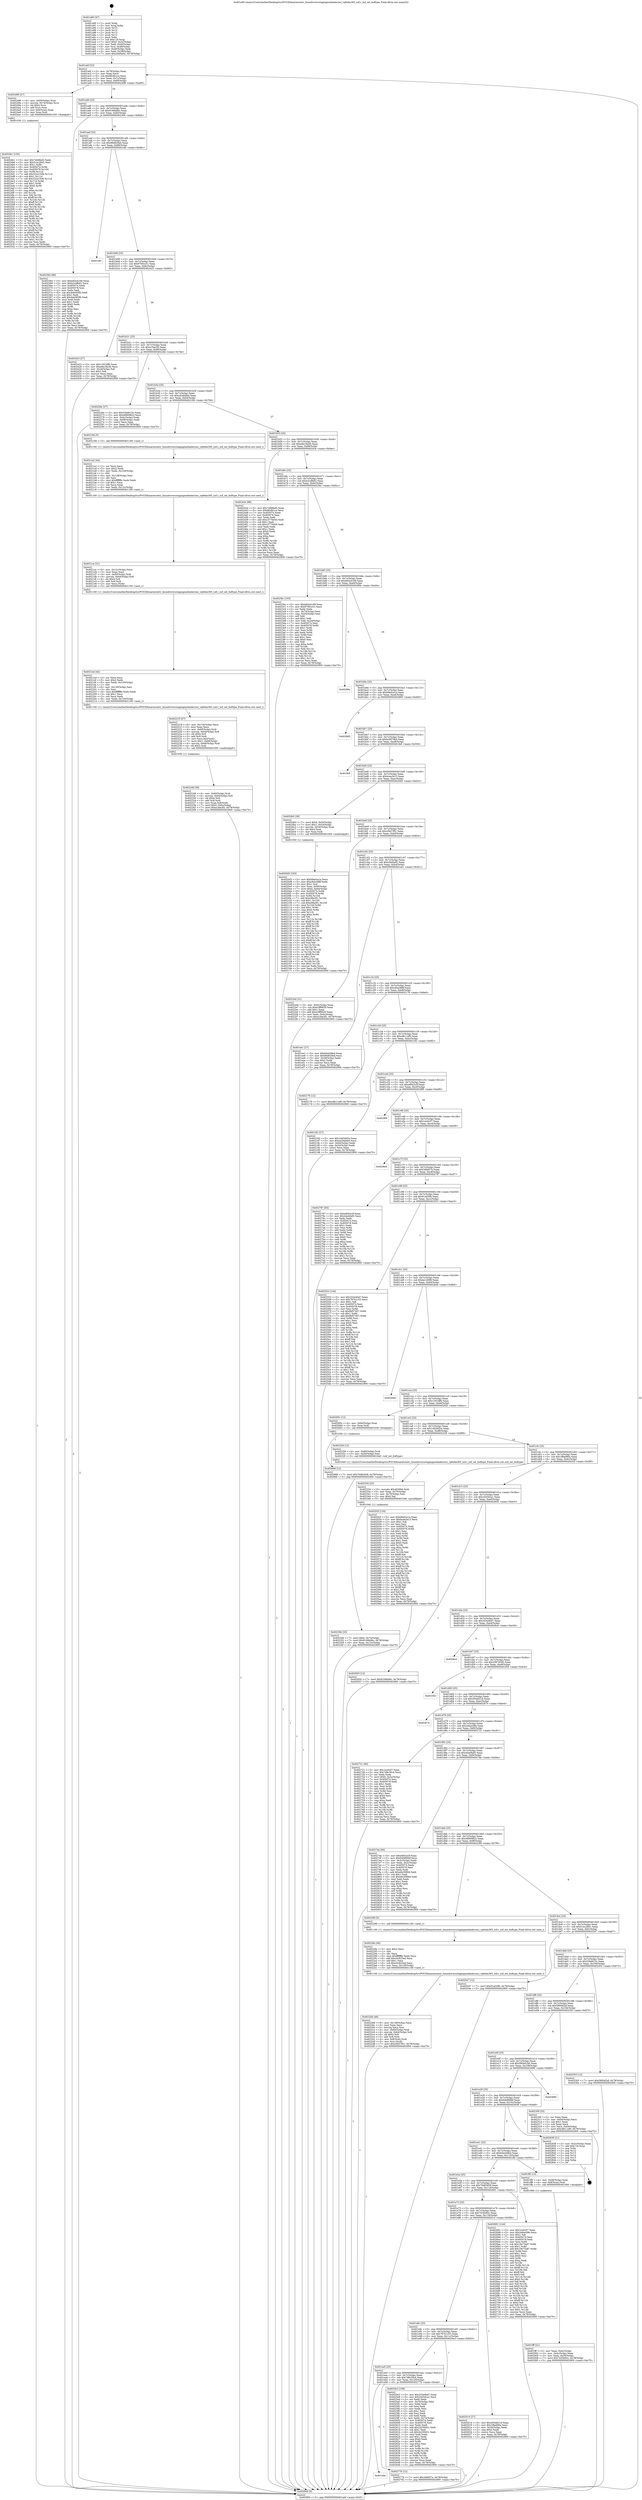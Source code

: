 digraph "0x401a90" {
  label = "0x401a90 (/mnt/c/Users/mathe/Desktop/tcc/POCII/binaries/extr_linuxdriversstagingmediadavinci_vpfedm365_isif.c_isif_set_buftype_Final-ollvm.out::main(0))"
  labelloc = "t"
  node[shape=record]

  Entry [label="",width=0.3,height=0.3,shape=circle,fillcolor=black,style=filled]
  "0x401abf" [label="{
     0x401abf [23]\l
     | [instrs]\l
     &nbsp;&nbsp;0x401abf \<+3\>: mov -0x78(%rbp),%eax\l
     &nbsp;&nbsp;0x401ac2 \<+2\>: mov %eax,%ecx\l
     &nbsp;&nbsp;0x401ac4 \<+6\>: sub $0x8fc6b1ce,%ecx\l
     &nbsp;&nbsp;0x401aca \<+3\>: mov %eax,-0x7c(%rbp)\l
     &nbsp;&nbsp;0x401acd \<+3\>: mov %ecx,-0x80(%rbp)\l
     &nbsp;&nbsp;0x401ad0 \<+6\>: je 0000000000402496 \<main+0xa06\>\l
  }"]
  "0x402496" [label="{
     0x402496 [27]\l
     | [instrs]\l
     &nbsp;&nbsp;0x402496 \<+4\>: mov -0x60(%rbp),%rax\l
     &nbsp;&nbsp;0x40249a \<+4\>: movslq -0x74(%rbp),%rcx\l
     &nbsp;&nbsp;0x40249e \<+4\>: shl $0x4,%rcx\l
     &nbsp;&nbsp;0x4024a2 \<+3\>: add %rcx,%rax\l
     &nbsp;&nbsp;0x4024a5 \<+4\>: mov 0x8(%rax),%rax\l
     &nbsp;&nbsp;0x4024a9 \<+3\>: mov %rax,%rdi\l
     &nbsp;&nbsp;0x4024ac \<+5\>: call 0000000000401030 \<free@plt\>\l
     | [calls]\l
     &nbsp;&nbsp;0x401030 \{1\} (unknown)\l
  }"]
  "0x401ad6" [label="{
     0x401ad6 [25]\l
     | [instrs]\l
     &nbsp;&nbsp;0x401ad6 \<+5\>: jmp 0000000000401adb \<main+0x4b\>\l
     &nbsp;&nbsp;0x401adb \<+3\>: mov -0x7c(%rbp),%eax\l
     &nbsp;&nbsp;0x401ade \<+5\>: sub $0x9168dd6c,%eax\l
     &nbsp;&nbsp;0x401ae3 \<+6\>: mov %eax,-0x84(%rbp)\l
     &nbsp;&nbsp;0x401ae9 \<+6\>: je 0000000000402364 \<main+0x8d4\>\l
  }"]
  Exit [label="",width=0.3,height=0.3,shape=circle,fillcolor=black,style=filled,peripheries=2]
  "0x402364" [label="{
     0x402364 [88]\l
     | [instrs]\l
     &nbsp;&nbsp;0x402364 \<+5\>: mov $0xb92e4169,%eax\l
     &nbsp;&nbsp;0x402369 \<+5\>: mov $0xb2cdfb62,%ecx\l
     &nbsp;&nbsp;0x40236e \<+7\>: mov 0x405074,%edx\l
     &nbsp;&nbsp;0x402375 \<+7\>: mov 0x405078,%esi\l
     &nbsp;&nbsp;0x40237c \<+2\>: mov %edx,%edi\l
     &nbsp;&nbsp;0x40237e \<+6\>: sub $0x4eb583fb,%edi\l
     &nbsp;&nbsp;0x402384 \<+3\>: sub $0x1,%edi\l
     &nbsp;&nbsp;0x402387 \<+6\>: add $0x4eb583fb,%edi\l
     &nbsp;&nbsp;0x40238d \<+3\>: imul %edi,%edx\l
     &nbsp;&nbsp;0x402390 \<+3\>: and $0x1,%edx\l
     &nbsp;&nbsp;0x402393 \<+3\>: cmp $0x0,%edx\l
     &nbsp;&nbsp;0x402396 \<+4\>: sete %r8b\l
     &nbsp;&nbsp;0x40239a \<+3\>: cmp $0xa,%esi\l
     &nbsp;&nbsp;0x40239d \<+4\>: setl %r9b\l
     &nbsp;&nbsp;0x4023a1 \<+3\>: mov %r8b,%r10b\l
     &nbsp;&nbsp;0x4023a4 \<+3\>: and %r9b,%r10b\l
     &nbsp;&nbsp;0x4023a7 \<+3\>: xor %r9b,%r8b\l
     &nbsp;&nbsp;0x4023aa \<+3\>: or %r8b,%r10b\l
     &nbsp;&nbsp;0x4023ad \<+4\>: test $0x1,%r10b\l
     &nbsp;&nbsp;0x4023b1 \<+3\>: cmovne %ecx,%eax\l
     &nbsp;&nbsp;0x4023b4 \<+3\>: mov %eax,-0x78(%rbp)\l
     &nbsp;&nbsp;0x4023b7 \<+5\>: jmp 0000000000402900 \<main+0xe70\>\l
  }"]
  "0x401aef" [label="{
     0x401aef [25]\l
     | [instrs]\l
     &nbsp;&nbsp;0x401aef \<+5\>: jmp 0000000000401af4 \<main+0x64\>\l
     &nbsp;&nbsp;0x401af4 \<+3\>: mov -0x7c(%rbp),%eax\l
     &nbsp;&nbsp;0x401af7 \<+5\>: sub $0x96d829a4,%eax\l
     &nbsp;&nbsp;0x401afc \<+6\>: mov %eax,-0x88(%rbp)\l
     &nbsp;&nbsp;0x401b02 \<+6\>: je 0000000000401efc \<main+0x46c\>\l
  }"]
  "0x401ebe" [label="{
     0x401ebe\l
  }", style=dashed]
  "0x401efc" [label="{
     0x401efc\l
  }", style=dashed]
  "0x401b08" [label="{
     0x401b08 [25]\l
     | [instrs]\l
     &nbsp;&nbsp;0x401b08 \<+5\>: jmp 0000000000401b0d \<main+0x7d\>\l
     &nbsp;&nbsp;0x401b0d \<+3\>: mov -0x7c(%rbp),%eax\l
     &nbsp;&nbsp;0x401b10 \<+5\>: sub $0x9700cc51,%eax\l
     &nbsp;&nbsp;0x401b15 \<+6\>: mov %eax,-0x8c(%rbp)\l
     &nbsp;&nbsp;0x401b1b \<+6\>: je 0000000000402423 \<main+0x993\>\l
  }"]
  "0x40277b" [label="{
     0x40277b [12]\l
     | [instrs]\l
     &nbsp;&nbsp;0x40277b \<+7\>: movl $0x3d9d57e,-0x78(%rbp)\l
     &nbsp;&nbsp;0x402782 \<+5\>: jmp 0000000000402900 \<main+0xe70\>\l
  }"]
  "0x402423" [label="{
     0x402423 [27]\l
     | [instrs]\l
     &nbsp;&nbsp;0x402423 \<+5\>: mov $0x1291bff4,%eax\l
     &nbsp;&nbsp;0x402428 \<+5\>: mov $0xa9a18a36,%ecx\l
     &nbsp;&nbsp;0x40242d \<+3\>: mov -0x2d(%rbp),%dl\l
     &nbsp;&nbsp;0x402430 \<+3\>: test $0x1,%dl\l
     &nbsp;&nbsp;0x402433 \<+3\>: cmovne %ecx,%eax\l
     &nbsp;&nbsp;0x402436 \<+3\>: mov %eax,-0x78(%rbp)\l
     &nbsp;&nbsp;0x402439 \<+5\>: jmp 0000000000402900 \<main+0xe70\>\l
  }"]
  "0x401b21" [label="{
     0x401b21 [25]\l
     | [instrs]\l
     &nbsp;&nbsp;0x401b21 \<+5\>: jmp 0000000000401b26 \<main+0x96\>\l
     &nbsp;&nbsp;0x401b26 \<+3\>: mov -0x7c(%rbp),%eax\l
     &nbsp;&nbsp;0x401b29 \<+5\>: sub $0xa1fae3f2,%eax\l
     &nbsp;&nbsp;0x401b2e \<+6\>: mov %eax,-0x90(%rbp)\l
     &nbsp;&nbsp;0x401b34 \<+6\>: je 000000000040226e \<main+0x7de\>\l
  }"]
  "0x402668" [label="{
     0x402668 [12]\l
     | [instrs]\l
     &nbsp;&nbsp;0x402668 \<+7\>: movl $0x70d83d38,-0x78(%rbp)\l
     &nbsp;&nbsp;0x40266f \<+5\>: jmp 0000000000402900 \<main+0xe70\>\l
  }"]
  "0x40226e" [label="{
     0x40226e [27]\l
     | [instrs]\l
     &nbsp;&nbsp;0x40226e \<+5\>: mov $0x53b6615c,%eax\l
     &nbsp;&nbsp;0x402273 \<+5\>: mov $0x48909822,%ecx\l
     &nbsp;&nbsp;0x402278 \<+3\>: mov -0x6c(%rbp),%edx\l
     &nbsp;&nbsp;0x40227b \<+3\>: cmp -0x68(%rbp),%edx\l
     &nbsp;&nbsp;0x40227e \<+3\>: cmovl %ecx,%eax\l
     &nbsp;&nbsp;0x402281 \<+3\>: mov %eax,-0x78(%rbp)\l
     &nbsp;&nbsp;0x402284 \<+5\>: jmp 0000000000402900 \<main+0xe70\>\l
  }"]
  "0x401b3a" [label="{
     0x401b3a [25]\l
     | [instrs]\l
     &nbsp;&nbsp;0x401b3a \<+5\>: jmp 0000000000401b3f \<main+0xaf\>\l
     &nbsp;&nbsp;0x401b3f \<+3\>: mov -0x7c(%rbp),%eax\l
     &nbsp;&nbsp;0x401b42 \<+5\>: sub $0xa43debbd,%eax\l
     &nbsp;&nbsp;0x401b47 \<+6\>: mov %eax,-0x94(%rbp)\l
     &nbsp;&nbsp;0x401b4d \<+6\>: je 000000000040219d \<main+0x70d\>\l
  }"]
  "0x401ea5" [label="{
     0x401ea5 [25]\l
     | [instrs]\l
     &nbsp;&nbsp;0x401ea5 \<+5\>: jmp 0000000000401eaa \<main+0x41a\>\l
     &nbsp;&nbsp;0x401eaa \<+3\>: mov -0x7c(%rbp),%eax\l
     &nbsp;&nbsp;0x401ead \<+5\>: sub $0x7d8c30c4,%eax\l
     &nbsp;&nbsp;0x401eb2 \<+6\>: mov %eax,-0x120(%rbp)\l
     &nbsp;&nbsp;0x401eb8 \<+6\>: je 000000000040277b \<main+0xceb\>\l
  }"]
  "0x40219d" [label="{
     0x40219d [5]\l
     | [instrs]\l
     &nbsp;&nbsp;0x40219d \<+5\>: call 0000000000401160 \<next_i\>\l
     | [calls]\l
     &nbsp;&nbsp;0x401160 \{1\} (/mnt/c/Users/mathe/Desktop/tcc/POCII/binaries/extr_linuxdriversstagingmediadavinci_vpfedm365_isif.c_isif_set_buftype_Final-ollvm.out::next_i)\l
  }"]
  "0x401b53" [label="{
     0x401b53 [25]\l
     | [instrs]\l
     &nbsp;&nbsp;0x401b53 \<+5\>: jmp 0000000000401b58 \<main+0xc8\>\l
     &nbsp;&nbsp;0x401b58 \<+3\>: mov -0x7c(%rbp),%eax\l
     &nbsp;&nbsp;0x401b5b \<+5\>: sub $0xa9a18a36,%eax\l
     &nbsp;&nbsp;0x401b60 \<+6\>: mov %eax,-0x98(%rbp)\l
     &nbsp;&nbsp;0x401b66 \<+6\>: je 000000000040243e \<main+0x9ae\>\l
  }"]
  "0x4025e3" [label="{
     0x4025e3 [109]\l
     | [instrs]\l
     &nbsp;&nbsp;0x4025e3 \<+5\>: mov $0x253e4bd7,%eax\l
     &nbsp;&nbsp;0x4025e8 \<+5\>: mov $0x24204ca1,%ecx\l
     &nbsp;&nbsp;0x4025ed \<+2\>: xor %edx,%edx\l
     &nbsp;&nbsp;0x4025ef \<+3\>: mov -0x74(%rbp),%esi\l
     &nbsp;&nbsp;0x4025f2 \<+2\>: mov %edx,%edi\l
     &nbsp;&nbsp;0x4025f4 \<+2\>: sub %esi,%edi\l
     &nbsp;&nbsp;0x4025f6 \<+2\>: mov %edx,%esi\l
     &nbsp;&nbsp;0x4025f8 \<+3\>: sub $0x1,%esi\l
     &nbsp;&nbsp;0x4025fb \<+2\>: add %esi,%edi\l
     &nbsp;&nbsp;0x4025fd \<+2\>: sub %edi,%edx\l
     &nbsp;&nbsp;0x4025ff \<+3\>: mov %edx,-0x74(%rbp)\l
     &nbsp;&nbsp;0x402602 \<+7\>: mov 0x405074,%edx\l
     &nbsp;&nbsp;0x402609 \<+7\>: mov 0x405078,%esi\l
     &nbsp;&nbsp;0x402610 \<+2\>: mov %edx,%edi\l
     &nbsp;&nbsp;0x402612 \<+6\>: add $0x2e256451,%edi\l
     &nbsp;&nbsp;0x402618 \<+3\>: sub $0x1,%edi\l
     &nbsp;&nbsp;0x40261b \<+6\>: sub $0x2e256451,%edi\l
     &nbsp;&nbsp;0x402621 \<+3\>: imul %edi,%edx\l
     &nbsp;&nbsp;0x402624 \<+3\>: and $0x1,%edx\l
     &nbsp;&nbsp;0x402627 \<+3\>: cmp $0x0,%edx\l
     &nbsp;&nbsp;0x40262a \<+4\>: sete %r8b\l
     &nbsp;&nbsp;0x40262e \<+3\>: cmp $0xa,%esi\l
     &nbsp;&nbsp;0x402631 \<+4\>: setl %r9b\l
     &nbsp;&nbsp;0x402635 \<+3\>: mov %r8b,%r10b\l
     &nbsp;&nbsp;0x402638 \<+3\>: and %r9b,%r10b\l
     &nbsp;&nbsp;0x40263b \<+3\>: xor %r9b,%r8b\l
     &nbsp;&nbsp;0x40263e \<+3\>: or %r8b,%r10b\l
     &nbsp;&nbsp;0x402641 \<+4\>: test $0x1,%r10b\l
     &nbsp;&nbsp;0x402645 \<+3\>: cmovne %ecx,%eax\l
     &nbsp;&nbsp;0x402648 \<+3\>: mov %eax,-0x78(%rbp)\l
     &nbsp;&nbsp;0x40264b \<+5\>: jmp 0000000000402900 \<main+0xe70\>\l
  }"]
  "0x40243e" [label="{
     0x40243e [88]\l
     | [instrs]\l
     &nbsp;&nbsp;0x40243e \<+5\>: mov $0x7efd8bd2,%eax\l
     &nbsp;&nbsp;0x402443 \<+5\>: mov $0x8fc6b1ce,%ecx\l
     &nbsp;&nbsp;0x402448 \<+7\>: mov 0x405074,%edx\l
     &nbsp;&nbsp;0x40244f \<+7\>: mov 0x405078,%esi\l
     &nbsp;&nbsp;0x402456 \<+2\>: mov %edx,%edi\l
     &nbsp;&nbsp;0x402458 \<+6\>: add $0xc3776d44,%edi\l
     &nbsp;&nbsp;0x40245e \<+3\>: sub $0x1,%edi\l
     &nbsp;&nbsp;0x402461 \<+6\>: sub $0xc3776d44,%edi\l
     &nbsp;&nbsp;0x402467 \<+3\>: imul %edi,%edx\l
     &nbsp;&nbsp;0x40246a \<+3\>: and $0x1,%edx\l
     &nbsp;&nbsp;0x40246d \<+3\>: cmp $0x0,%edx\l
     &nbsp;&nbsp;0x402470 \<+4\>: sete %r8b\l
     &nbsp;&nbsp;0x402474 \<+3\>: cmp $0xa,%esi\l
     &nbsp;&nbsp;0x402477 \<+4\>: setl %r9b\l
     &nbsp;&nbsp;0x40247b \<+3\>: mov %r8b,%r10b\l
     &nbsp;&nbsp;0x40247e \<+3\>: and %r9b,%r10b\l
     &nbsp;&nbsp;0x402481 \<+3\>: xor %r9b,%r8b\l
     &nbsp;&nbsp;0x402484 \<+3\>: or %r8b,%r10b\l
     &nbsp;&nbsp;0x402487 \<+4\>: test $0x1,%r10b\l
     &nbsp;&nbsp;0x40248b \<+3\>: cmovne %ecx,%eax\l
     &nbsp;&nbsp;0x40248e \<+3\>: mov %eax,-0x78(%rbp)\l
     &nbsp;&nbsp;0x402491 \<+5\>: jmp 0000000000402900 \<main+0xe70\>\l
  }"]
  "0x401b6c" [label="{
     0x401b6c [25]\l
     | [instrs]\l
     &nbsp;&nbsp;0x401b6c \<+5\>: jmp 0000000000401b71 \<main+0xe1\>\l
     &nbsp;&nbsp;0x401b71 \<+3\>: mov -0x7c(%rbp),%eax\l
     &nbsp;&nbsp;0x401b74 \<+5\>: sub $0xb2cdfb62,%eax\l
     &nbsp;&nbsp;0x401b79 \<+6\>: mov %eax,-0x9c(%rbp)\l
     &nbsp;&nbsp;0x401b7f \<+6\>: je 00000000004023bc \<main+0x92c\>\l
  }"]
  "0x4024b1" [label="{
     0x4024b1 [150]\l
     | [instrs]\l
     &nbsp;&nbsp;0x4024b1 \<+5\>: mov $0x7efd8bd2,%edx\l
     &nbsp;&nbsp;0x4024b6 \<+5\>: mov $0x51ec2841,%esi\l
     &nbsp;&nbsp;0x4024bb \<+3\>: mov $0x1,%r8b\l
     &nbsp;&nbsp;0x4024be \<+8\>: mov 0x405074,%r9d\l
     &nbsp;&nbsp;0x4024c6 \<+8\>: mov 0x405078,%r10d\l
     &nbsp;&nbsp;0x4024ce \<+3\>: mov %r9d,%r11d\l
     &nbsp;&nbsp;0x4024d1 \<+7\>: add $0x322e1506,%r11d\l
     &nbsp;&nbsp;0x4024d8 \<+4\>: sub $0x1,%r11d\l
     &nbsp;&nbsp;0x4024dc \<+7\>: sub $0x322e1506,%r11d\l
     &nbsp;&nbsp;0x4024e3 \<+4\>: imul %r11d,%r9d\l
     &nbsp;&nbsp;0x4024e7 \<+4\>: and $0x1,%r9d\l
     &nbsp;&nbsp;0x4024eb \<+4\>: cmp $0x0,%r9d\l
     &nbsp;&nbsp;0x4024ef \<+3\>: sete %bl\l
     &nbsp;&nbsp;0x4024f2 \<+4\>: cmp $0xa,%r10d\l
     &nbsp;&nbsp;0x4024f6 \<+4\>: setl %r14b\l
     &nbsp;&nbsp;0x4024fa \<+3\>: mov %bl,%r15b\l
     &nbsp;&nbsp;0x4024fd \<+4\>: xor $0xff,%r15b\l
     &nbsp;&nbsp;0x402501 \<+3\>: mov %r14b,%r12b\l
     &nbsp;&nbsp;0x402504 \<+4\>: xor $0xff,%r12b\l
     &nbsp;&nbsp;0x402508 \<+4\>: xor $0x0,%r8b\l
     &nbsp;&nbsp;0x40250c \<+3\>: mov %r15b,%r13b\l
     &nbsp;&nbsp;0x40250f \<+4\>: and $0x0,%r13b\l
     &nbsp;&nbsp;0x402513 \<+3\>: and %r8b,%bl\l
     &nbsp;&nbsp;0x402516 \<+3\>: mov %r12b,%al\l
     &nbsp;&nbsp;0x402519 \<+2\>: and $0x0,%al\l
     &nbsp;&nbsp;0x40251b \<+3\>: and %r8b,%r14b\l
     &nbsp;&nbsp;0x40251e \<+3\>: or %bl,%r13b\l
     &nbsp;&nbsp;0x402521 \<+3\>: or %r14b,%al\l
     &nbsp;&nbsp;0x402524 \<+3\>: xor %al,%r13b\l
     &nbsp;&nbsp;0x402527 \<+3\>: or %r12b,%r15b\l
     &nbsp;&nbsp;0x40252a \<+4\>: xor $0xff,%r15b\l
     &nbsp;&nbsp;0x40252e \<+4\>: or $0x0,%r8b\l
     &nbsp;&nbsp;0x402532 \<+3\>: and %r8b,%r15b\l
     &nbsp;&nbsp;0x402535 \<+3\>: or %r15b,%r13b\l
     &nbsp;&nbsp;0x402538 \<+4\>: test $0x1,%r13b\l
     &nbsp;&nbsp;0x40253c \<+3\>: cmovne %esi,%edx\l
     &nbsp;&nbsp;0x40253f \<+3\>: mov %edx,-0x78(%rbp)\l
     &nbsp;&nbsp;0x402542 \<+5\>: jmp 0000000000402900 \<main+0xe70\>\l
  }"]
  "0x4023bc" [label="{
     0x4023bc [103]\l
     | [instrs]\l
     &nbsp;&nbsp;0x4023bc \<+5\>: mov $0xb92e4169,%eax\l
     &nbsp;&nbsp;0x4023c1 \<+5\>: mov $0x9700cc51,%ecx\l
     &nbsp;&nbsp;0x4023c6 \<+2\>: xor %edx,%edx\l
     &nbsp;&nbsp;0x4023c8 \<+3\>: mov -0x74(%rbp),%esi\l
     &nbsp;&nbsp;0x4023cb \<+3\>: cmp -0x54(%rbp),%esi\l
     &nbsp;&nbsp;0x4023ce \<+4\>: setl %dil\l
     &nbsp;&nbsp;0x4023d2 \<+4\>: and $0x1,%dil\l
     &nbsp;&nbsp;0x4023d6 \<+4\>: mov %dil,-0x2d(%rbp)\l
     &nbsp;&nbsp;0x4023da \<+7\>: mov 0x405074,%esi\l
     &nbsp;&nbsp;0x4023e1 \<+8\>: mov 0x405078,%r8d\l
     &nbsp;&nbsp;0x4023e9 \<+3\>: sub $0x1,%edx\l
     &nbsp;&nbsp;0x4023ec \<+3\>: mov %esi,%r9d\l
     &nbsp;&nbsp;0x4023ef \<+3\>: add %edx,%r9d\l
     &nbsp;&nbsp;0x4023f2 \<+4\>: imul %r9d,%esi\l
     &nbsp;&nbsp;0x4023f6 \<+3\>: and $0x1,%esi\l
     &nbsp;&nbsp;0x4023f9 \<+3\>: cmp $0x0,%esi\l
     &nbsp;&nbsp;0x4023fc \<+4\>: sete %dil\l
     &nbsp;&nbsp;0x402400 \<+4\>: cmp $0xa,%r8d\l
     &nbsp;&nbsp;0x402404 \<+4\>: setl %r10b\l
     &nbsp;&nbsp;0x402408 \<+3\>: mov %dil,%r11b\l
     &nbsp;&nbsp;0x40240b \<+3\>: and %r10b,%r11b\l
     &nbsp;&nbsp;0x40240e \<+3\>: xor %r10b,%dil\l
     &nbsp;&nbsp;0x402411 \<+3\>: or %dil,%r11b\l
     &nbsp;&nbsp;0x402414 \<+4\>: test $0x1,%r11b\l
     &nbsp;&nbsp;0x402418 \<+3\>: cmovne %ecx,%eax\l
     &nbsp;&nbsp;0x40241b \<+3\>: mov %eax,-0x78(%rbp)\l
     &nbsp;&nbsp;0x40241e \<+5\>: jmp 0000000000402900 \<main+0xe70\>\l
  }"]
  "0x401b85" [label="{
     0x401b85 [25]\l
     | [instrs]\l
     &nbsp;&nbsp;0x401b85 \<+5\>: jmp 0000000000401b8a \<main+0xfa\>\l
     &nbsp;&nbsp;0x401b8a \<+3\>: mov -0x7c(%rbp),%eax\l
     &nbsp;&nbsp;0x401b8d \<+5\>: sub $0xb92e4169,%eax\l
     &nbsp;&nbsp;0x401b92 \<+6\>: mov %eax,-0xa0(%rbp)\l
     &nbsp;&nbsp;0x401b98 \<+6\>: je 000000000040289a \<main+0xe0a\>\l
  }"]
  "0x40234b" [label="{
     0x40234b [25]\l
     | [instrs]\l
     &nbsp;&nbsp;0x40234b \<+7\>: movl $0x0,-0x74(%rbp)\l
     &nbsp;&nbsp;0x402352 \<+7\>: movl $0x9168dd6c,-0x78(%rbp)\l
     &nbsp;&nbsp;0x402359 \<+6\>: mov %eax,-0x13c(%rbp)\l
     &nbsp;&nbsp;0x40235f \<+5\>: jmp 0000000000402900 \<main+0xe70\>\l
  }"]
  "0x40289a" [label="{
     0x40289a\l
  }", style=dashed]
  "0x401b9e" [label="{
     0x401b9e [25]\l
     | [instrs]\l
     &nbsp;&nbsp;0x401b9e \<+5\>: jmp 0000000000401ba3 \<main+0x113\>\l
     &nbsp;&nbsp;0x401ba3 \<+3\>: mov -0x7c(%rbp),%eax\l
     &nbsp;&nbsp;0x401ba6 \<+5\>: sub $0xb9a0ce1a,%eax\l
     &nbsp;&nbsp;0x401bab \<+6\>: mov %eax,-0xa4(%rbp)\l
     &nbsp;&nbsp;0x401bb1 \<+6\>: je 0000000000402865 \<main+0xdd5\>\l
  }"]
  "0x402334" [label="{
     0x402334 [23]\l
     | [instrs]\l
     &nbsp;&nbsp;0x402334 \<+10\>: movabs $0x4030b6,%rdi\l
     &nbsp;&nbsp;0x40233e \<+3\>: mov %eax,-0x70(%rbp)\l
     &nbsp;&nbsp;0x402341 \<+3\>: mov -0x70(%rbp),%esi\l
     &nbsp;&nbsp;0x402344 \<+2\>: mov $0x0,%al\l
     &nbsp;&nbsp;0x402346 \<+5\>: call 0000000000401040 \<printf@plt\>\l
     | [calls]\l
     &nbsp;&nbsp;0x401040 \{1\} (unknown)\l
  }"]
  "0x402865" [label="{
     0x402865\l
  }", style=dashed]
  "0x401bb7" [label="{
     0x401bb7 [25]\l
     | [instrs]\l
     &nbsp;&nbsp;0x401bb7 \<+5\>: jmp 0000000000401bbc \<main+0x12c\>\l
     &nbsp;&nbsp;0x401bbc \<+3\>: mov -0x7c(%rbp),%eax\l
     &nbsp;&nbsp;0x401bbf \<+5\>: sub $0xbc697dbd,%eax\l
     &nbsp;&nbsp;0x401bc4 \<+6\>: mov %eax,-0xa8(%rbp)\l
     &nbsp;&nbsp;0x401bca \<+6\>: je 0000000000401fe6 \<main+0x556\>\l
  }"]
  "0x4022b6" [label="{
     0x4022b6 [46]\l
     | [instrs]\l
     &nbsp;&nbsp;0x4022b6 \<+6\>: mov -0x138(%rbp),%ecx\l
     &nbsp;&nbsp;0x4022bc \<+3\>: imul %eax,%ecx\l
     &nbsp;&nbsp;0x4022bf \<+3\>: movslq %ecx,%rsi\l
     &nbsp;&nbsp;0x4022c2 \<+4\>: mov -0x60(%rbp),%rdi\l
     &nbsp;&nbsp;0x4022c6 \<+4\>: movslq -0x64(%rbp),%r8\l
     &nbsp;&nbsp;0x4022ca \<+4\>: shl $0x4,%r8\l
     &nbsp;&nbsp;0x4022ce \<+3\>: add %r8,%rdi\l
     &nbsp;&nbsp;0x4022d1 \<+4\>: mov 0x8(%rdi),%rdi\l
     &nbsp;&nbsp;0x4022d5 \<+3\>: mov %rsi,(%rdi)\l
     &nbsp;&nbsp;0x4022d8 \<+7\>: movl $0xc0b57f01,-0x78(%rbp)\l
     &nbsp;&nbsp;0x4022df \<+5\>: jmp 0000000000402900 \<main+0xe70\>\l
  }"]
  "0x401fe6" [label="{
     0x401fe6\l
  }", style=dashed]
  "0x401bd0" [label="{
     0x401bd0 [25]\l
     | [instrs]\l
     &nbsp;&nbsp;0x401bd0 \<+5\>: jmp 0000000000401bd5 \<main+0x145\>\l
     &nbsp;&nbsp;0x401bd5 \<+3\>: mov -0x7c(%rbp),%eax\l
     &nbsp;&nbsp;0x401bd8 \<+5\>: sub $0xbcae3e13,%eax\l
     &nbsp;&nbsp;0x401bdd \<+6\>: mov %eax,-0xac(%rbp)\l
     &nbsp;&nbsp;0x401be3 \<+6\>: je 00000000004020b5 \<main+0x625\>\l
  }"]
  "0x40228e" [label="{
     0x40228e [40]\l
     | [instrs]\l
     &nbsp;&nbsp;0x40228e \<+5\>: mov $0x2,%ecx\l
     &nbsp;&nbsp;0x402293 \<+1\>: cltd\l
     &nbsp;&nbsp;0x402294 \<+2\>: idiv %ecx\l
     &nbsp;&nbsp;0x402296 \<+6\>: imul $0xfffffffe,%edx,%ecx\l
     &nbsp;&nbsp;0x40229c \<+6\>: add $0xc0c825ed,%ecx\l
     &nbsp;&nbsp;0x4022a2 \<+3\>: add $0x1,%ecx\l
     &nbsp;&nbsp;0x4022a5 \<+6\>: sub $0xc0c825ed,%ecx\l
     &nbsp;&nbsp;0x4022ab \<+6\>: mov %ecx,-0x138(%rbp)\l
     &nbsp;&nbsp;0x4022b1 \<+5\>: call 0000000000401160 \<next_i\>\l
     | [calls]\l
     &nbsp;&nbsp;0x401160 \{1\} (/mnt/c/Users/mathe/Desktop/tcc/POCII/binaries/extr_linuxdriversstagingmediadavinci_vpfedm365_isif.c_isif_set_buftype_Final-ollvm.out::next_i)\l
  }"]
  "0x4020b5" [label="{
     0x4020b5 [30]\l
     | [instrs]\l
     &nbsp;&nbsp;0x4020b5 \<+7\>: movl $0x0,-0x50(%rbp)\l
     &nbsp;&nbsp;0x4020bc \<+7\>: movl $0x1,-0x54(%rbp)\l
     &nbsp;&nbsp;0x4020c3 \<+4\>: movslq -0x54(%rbp),%rax\l
     &nbsp;&nbsp;0x4020c7 \<+4\>: shl $0x4,%rax\l
     &nbsp;&nbsp;0x4020cb \<+3\>: mov %rax,%rdi\l
     &nbsp;&nbsp;0x4020ce \<+5\>: call 0000000000401050 \<malloc@plt\>\l
     | [calls]\l
     &nbsp;&nbsp;0x401050 \{1\} (unknown)\l
  }"]
  "0x401be9" [label="{
     0x401be9 [25]\l
     | [instrs]\l
     &nbsp;&nbsp;0x401be9 \<+5\>: jmp 0000000000401bee \<main+0x15e\>\l
     &nbsp;&nbsp;0x401bee \<+3\>: mov -0x7c(%rbp),%eax\l
     &nbsp;&nbsp;0x401bf1 \<+5\>: sub $0xc0b57f01,%eax\l
     &nbsp;&nbsp;0x401bf6 \<+6\>: mov %eax,-0xb0(%rbp)\l
     &nbsp;&nbsp;0x401bfc \<+6\>: je 00000000004022e4 \<main+0x854\>\l
  }"]
  "0x402248" [label="{
     0x402248 [38]\l
     | [instrs]\l
     &nbsp;&nbsp;0x402248 \<+4\>: mov -0x60(%rbp),%rdi\l
     &nbsp;&nbsp;0x40224c \<+4\>: movslq -0x64(%rbp),%r8\l
     &nbsp;&nbsp;0x402250 \<+4\>: shl $0x4,%r8\l
     &nbsp;&nbsp;0x402254 \<+3\>: add %r8,%rdi\l
     &nbsp;&nbsp;0x402257 \<+4\>: mov %rax,0x8(%rdi)\l
     &nbsp;&nbsp;0x40225b \<+7\>: movl $0x0,-0x6c(%rbp)\l
     &nbsp;&nbsp;0x402262 \<+7\>: movl $0xa1fae3f2,-0x78(%rbp)\l
     &nbsp;&nbsp;0x402269 \<+5\>: jmp 0000000000402900 \<main+0xe70\>\l
  }"]
  "0x4022e4" [label="{
     0x4022e4 [31]\l
     | [instrs]\l
     &nbsp;&nbsp;0x4022e4 \<+3\>: mov -0x6c(%rbp),%eax\l
     &nbsp;&nbsp;0x4022e7 \<+5\>: sub $0xe3ff9829,%eax\l
     &nbsp;&nbsp;0x4022ec \<+3\>: add $0x1,%eax\l
     &nbsp;&nbsp;0x4022ef \<+5\>: add $0xe3ff9829,%eax\l
     &nbsp;&nbsp;0x4022f4 \<+3\>: mov %eax,-0x6c(%rbp)\l
     &nbsp;&nbsp;0x4022f7 \<+7\>: movl $0xa1fae3f2,-0x78(%rbp)\l
     &nbsp;&nbsp;0x4022fe \<+5\>: jmp 0000000000402900 \<main+0xe70\>\l
  }"]
  "0x401c02" [label="{
     0x401c02 [25]\l
     | [instrs]\l
     &nbsp;&nbsp;0x401c02 \<+5\>: jmp 0000000000401c07 \<main+0x177\>\l
     &nbsp;&nbsp;0x401c07 \<+3\>: mov -0x7c(%rbp),%eax\l
     &nbsp;&nbsp;0x401c0a \<+5\>: sub $0xc0ef4a92,%eax\l
     &nbsp;&nbsp;0x401c0f \<+6\>: mov %eax,-0xb4(%rbp)\l
     &nbsp;&nbsp;0x401c15 \<+6\>: je 0000000000401ee1 \<main+0x451\>\l
  }"]
  "0x402219" [label="{
     0x402219 [47]\l
     | [instrs]\l
     &nbsp;&nbsp;0x402219 \<+6\>: mov -0x134(%rbp),%ecx\l
     &nbsp;&nbsp;0x40221f \<+3\>: imul %eax,%ecx\l
     &nbsp;&nbsp;0x402222 \<+4\>: mov -0x60(%rbp),%rdi\l
     &nbsp;&nbsp;0x402226 \<+4\>: movslq -0x64(%rbp),%r8\l
     &nbsp;&nbsp;0x40222a \<+4\>: shl $0x4,%r8\l
     &nbsp;&nbsp;0x40222e \<+3\>: add %r8,%rdi\l
     &nbsp;&nbsp;0x402231 \<+3\>: mov %ecx,0x4(%rdi)\l
     &nbsp;&nbsp;0x402234 \<+7\>: movl $0x1,-0x68(%rbp)\l
     &nbsp;&nbsp;0x40223b \<+4\>: movslq -0x68(%rbp),%rdi\l
     &nbsp;&nbsp;0x40223f \<+4\>: shl $0x3,%rdi\l
     &nbsp;&nbsp;0x402243 \<+5\>: call 0000000000401050 \<malloc@plt\>\l
     | [calls]\l
     &nbsp;&nbsp;0x401050 \{1\} (unknown)\l
  }"]
  "0x401ee1" [label="{
     0x401ee1 [27]\l
     | [instrs]\l
     &nbsp;&nbsp;0x401ee1 \<+5\>: mov $0x64e448e4,%eax\l
     &nbsp;&nbsp;0x401ee6 \<+5\>: mov $0x96d829a4,%ecx\l
     &nbsp;&nbsp;0x401eeb \<+3\>: mov -0x38(%rbp),%edx\l
     &nbsp;&nbsp;0x401eee \<+3\>: cmp $0x2,%edx\l
     &nbsp;&nbsp;0x401ef1 \<+3\>: cmovne %ecx,%eax\l
     &nbsp;&nbsp;0x401ef4 \<+3\>: mov %eax,-0x78(%rbp)\l
     &nbsp;&nbsp;0x401ef7 \<+5\>: jmp 0000000000402900 \<main+0xe70\>\l
  }"]
  "0x401c1b" [label="{
     0x401c1b [25]\l
     | [instrs]\l
     &nbsp;&nbsp;0x401c1b \<+5\>: jmp 0000000000401c20 \<main+0x190\>\l
     &nbsp;&nbsp;0x401c20 \<+3\>: mov -0x7c(%rbp),%eax\l
     &nbsp;&nbsp;0x401c23 \<+5\>: sub $0xc84a388f,%eax\l
     &nbsp;&nbsp;0x401c28 \<+6\>: mov %eax,-0xb8(%rbp)\l
     &nbsp;&nbsp;0x401c2e \<+6\>: je 0000000000402176 \<main+0x6e6\>\l
  }"]
  "0x402900" [label="{
     0x402900 [5]\l
     | [instrs]\l
     &nbsp;&nbsp;0x402900 \<+5\>: jmp 0000000000401abf \<main+0x2f\>\l
  }"]
  "0x401a90" [label="{
     0x401a90 [47]\l
     | [instrs]\l
     &nbsp;&nbsp;0x401a90 \<+1\>: push %rbp\l
     &nbsp;&nbsp;0x401a91 \<+3\>: mov %rsp,%rbp\l
     &nbsp;&nbsp;0x401a94 \<+2\>: push %r15\l
     &nbsp;&nbsp;0x401a96 \<+2\>: push %r14\l
     &nbsp;&nbsp;0x401a98 \<+2\>: push %r13\l
     &nbsp;&nbsp;0x401a9a \<+2\>: push %r12\l
     &nbsp;&nbsp;0x401a9c \<+1\>: push %rbx\l
     &nbsp;&nbsp;0x401a9d \<+7\>: sub $0x118,%rsp\l
     &nbsp;&nbsp;0x401aa4 \<+7\>: movl $0x0,-0x3c(%rbp)\l
     &nbsp;&nbsp;0x401aab \<+3\>: mov %edi,-0x40(%rbp)\l
     &nbsp;&nbsp;0x401aae \<+4\>: mov %rsi,-0x48(%rbp)\l
     &nbsp;&nbsp;0x401ab2 \<+3\>: mov -0x40(%rbp),%edi\l
     &nbsp;&nbsp;0x401ab5 \<+3\>: mov %edi,-0x38(%rbp)\l
     &nbsp;&nbsp;0x401ab8 \<+7\>: movl $0xc0ef4a92,-0x78(%rbp)\l
  }"]
  "0x4021ed" [label="{
     0x4021ed [44]\l
     | [instrs]\l
     &nbsp;&nbsp;0x4021ed \<+2\>: xor %ecx,%ecx\l
     &nbsp;&nbsp;0x4021ef \<+5\>: mov $0x2,%edx\l
     &nbsp;&nbsp;0x4021f4 \<+6\>: mov %edx,-0x130(%rbp)\l
     &nbsp;&nbsp;0x4021fa \<+1\>: cltd\l
     &nbsp;&nbsp;0x4021fb \<+6\>: mov -0x130(%rbp),%esi\l
     &nbsp;&nbsp;0x402201 \<+2\>: idiv %esi\l
     &nbsp;&nbsp;0x402203 \<+6\>: imul $0xfffffffe,%edx,%edx\l
     &nbsp;&nbsp;0x402209 \<+3\>: sub $0x1,%ecx\l
     &nbsp;&nbsp;0x40220c \<+2\>: sub %ecx,%edx\l
     &nbsp;&nbsp;0x40220e \<+6\>: mov %edx,-0x134(%rbp)\l
     &nbsp;&nbsp;0x402214 \<+5\>: call 0000000000401160 \<next_i\>\l
     | [calls]\l
     &nbsp;&nbsp;0x401160 \{1\} (/mnt/c/Users/mathe/Desktop/tcc/POCII/binaries/extr_linuxdriversstagingmediadavinci_vpfedm365_isif.c_isif_set_buftype_Final-ollvm.out::next_i)\l
  }"]
  "0x402176" [label="{
     0x402176 [12]\l
     | [instrs]\l
     &nbsp;&nbsp;0x402176 \<+7\>: movl $0xc8b11ef0,-0x78(%rbp)\l
     &nbsp;&nbsp;0x40217d \<+5\>: jmp 0000000000402900 \<main+0xe70\>\l
  }"]
  "0x401c34" [label="{
     0x401c34 [25]\l
     | [instrs]\l
     &nbsp;&nbsp;0x401c34 \<+5\>: jmp 0000000000401c39 \<main+0x1a9\>\l
     &nbsp;&nbsp;0x401c39 \<+3\>: mov -0x7c(%rbp),%eax\l
     &nbsp;&nbsp;0x401c3c \<+5\>: sub $0xc8b11ef0,%eax\l
     &nbsp;&nbsp;0x401c41 \<+6\>: mov %eax,-0xbc(%rbp)\l
     &nbsp;&nbsp;0x401c47 \<+6\>: je 0000000000402182 \<main+0x6f2\>\l
  }"]
  "0x4021ce" [label="{
     0x4021ce [31]\l
     | [instrs]\l
     &nbsp;&nbsp;0x4021ce \<+6\>: mov -0x12c(%rbp),%ecx\l
     &nbsp;&nbsp;0x4021d4 \<+3\>: imul %eax,%ecx\l
     &nbsp;&nbsp;0x4021d7 \<+4\>: mov -0x60(%rbp),%rdi\l
     &nbsp;&nbsp;0x4021db \<+4\>: movslq -0x64(%rbp),%r8\l
     &nbsp;&nbsp;0x4021df \<+4\>: shl $0x4,%r8\l
     &nbsp;&nbsp;0x4021e3 \<+3\>: add %r8,%rdi\l
     &nbsp;&nbsp;0x4021e6 \<+2\>: mov %ecx,(%rdi)\l
     &nbsp;&nbsp;0x4021e8 \<+5\>: call 0000000000401160 \<next_i\>\l
     | [calls]\l
     &nbsp;&nbsp;0x401160 \{1\} (/mnt/c/Users/mathe/Desktop/tcc/POCII/binaries/extr_linuxdriversstagingmediadavinci_vpfedm365_isif.c_isif_set_buftype_Final-ollvm.out::next_i)\l
  }"]
  "0x402182" [label="{
     0x402182 [27]\l
     | [instrs]\l
     &nbsp;&nbsp;0x402182 \<+5\>: mov $0x1dd3dd3a,%eax\l
     &nbsp;&nbsp;0x402187 \<+5\>: mov $0xa43debbd,%ecx\l
     &nbsp;&nbsp;0x40218c \<+3\>: mov -0x64(%rbp),%edx\l
     &nbsp;&nbsp;0x40218f \<+3\>: cmp -0x54(%rbp),%edx\l
     &nbsp;&nbsp;0x402192 \<+3\>: cmovl %ecx,%eax\l
     &nbsp;&nbsp;0x402195 \<+3\>: mov %eax,-0x78(%rbp)\l
     &nbsp;&nbsp;0x402198 \<+5\>: jmp 0000000000402900 \<main+0xe70\>\l
  }"]
  "0x401c4d" [label="{
     0x401c4d [25]\l
     | [instrs]\l
     &nbsp;&nbsp;0x401c4d \<+5\>: jmp 0000000000401c52 \<main+0x1c2\>\l
     &nbsp;&nbsp;0x401c52 \<+3\>: mov -0x7c(%rbp),%eax\l
     &nbsp;&nbsp;0x401c55 \<+5\>: sub $0xe6f42e3f,%eax\l
     &nbsp;&nbsp;0x401c5a \<+6\>: mov %eax,-0xc0(%rbp)\l
     &nbsp;&nbsp;0x401c60 \<+6\>: je 00000000004028f9 \<main+0xe69\>\l
  }"]
  "0x4021a2" [label="{
     0x4021a2 [44]\l
     | [instrs]\l
     &nbsp;&nbsp;0x4021a2 \<+2\>: xor %ecx,%ecx\l
     &nbsp;&nbsp;0x4021a4 \<+5\>: mov $0x2,%edx\l
     &nbsp;&nbsp;0x4021a9 \<+6\>: mov %edx,-0x128(%rbp)\l
     &nbsp;&nbsp;0x4021af \<+1\>: cltd\l
     &nbsp;&nbsp;0x4021b0 \<+6\>: mov -0x128(%rbp),%esi\l
     &nbsp;&nbsp;0x4021b6 \<+2\>: idiv %esi\l
     &nbsp;&nbsp;0x4021b8 \<+6\>: imul $0xfffffffe,%edx,%edx\l
     &nbsp;&nbsp;0x4021be \<+3\>: sub $0x1,%ecx\l
     &nbsp;&nbsp;0x4021c1 \<+2\>: sub %ecx,%edx\l
     &nbsp;&nbsp;0x4021c3 \<+6\>: mov %edx,-0x12c(%rbp)\l
     &nbsp;&nbsp;0x4021c9 \<+5\>: call 0000000000401160 \<next_i\>\l
     | [calls]\l
     &nbsp;&nbsp;0x401160 \{1\} (/mnt/c/Users/mathe/Desktop/tcc/POCII/binaries/extr_linuxdriversstagingmediadavinci_vpfedm365_isif.c_isif_set_buftype_Final-ollvm.out::next_i)\l
  }"]
  "0x4028f9" [label="{
     0x4028f9\l
  }", style=dashed]
  "0x401c66" [label="{
     0x401c66 [25]\l
     | [instrs]\l
     &nbsp;&nbsp;0x401c66 \<+5\>: jmp 0000000000401c6b \<main+0x1db\>\l
     &nbsp;&nbsp;0x401c6b \<+3\>: mov -0x7c(%rbp),%eax\l
     &nbsp;&nbsp;0x401c6e \<+5\>: sub $0x1ec0c07,%eax\l
     &nbsp;&nbsp;0x401c73 \<+6\>: mov %eax,-0xc4(%rbp)\l
     &nbsp;&nbsp;0x401c79 \<+6\>: je 00000000004028e6 \<main+0xe56\>\l
  }"]
  "0x4020d3" [label="{
     0x4020d3 [163]\l
     | [instrs]\l
     &nbsp;&nbsp;0x4020d3 \<+5\>: mov $0xb9a0ce1a,%ecx\l
     &nbsp;&nbsp;0x4020d8 \<+5\>: mov $0xc84a388f,%edx\l
     &nbsp;&nbsp;0x4020dd \<+3\>: mov $0x1,%sil\l
     &nbsp;&nbsp;0x4020e0 \<+4\>: mov %rax,-0x60(%rbp)\l
     &nbsp;&nbsp;0x4020e4 \<+7\>: movl $0x0,-0x64(%rbp)\l
     &nbsp;&nbsp;0x4020eb \<+8\>: mov 0x405074,%r8d\l
     &nbsp;&nbsp;0x4020f3 \<+8\>: mov 0x405078,%r9d\l
     &nbsp;&nbsp;0x4020fb \<+3\>: mov %r8d,%r10d\l
     &nbsp;&nbsp;0x4020fe \<+7\>: add $0xe9fa281,%r10d\l
     &nbsp;&nbsp;0x402105 \<+4\>: sub $0x1,%r10d\l
     &nbsp;&nbsp;0x402109 \<+7\>: sub $0xe9fa281,%r10d\l
     &nbsp;&nbsp;0x402110 \<+4\>: imul %r10d,%r8d\l
     &nbsp;&nbsp;0x402114 \<+4\>: and $0x1,%r8d\l
     &nbsp;&nbsp;0x402118 \<+4\>: cmp $0x0,%r8d\l
     &nbsp;&nbsp;0x40211c \<+4\>: sete %r11b\l
     &nbsp;&nbsp;0x402120 \<+4\>: cmp $0xa,%r9d\l
     &nbsp;&nbsp;0x402124 \<+3\>: setl %bl\l
     &nbsp;&nbsp;0x402127 \<+3\>: mov %r11b,%r14b\l
     &nbsp;&nbsp;0x40212a \<+4\>: xor $0xff,%r14b\l
     &nbsp;&nbsp;0x40212e \<+3\>: mov %bl,%r15b\l
     &nbsp;&nbsp;0x402131 \<+4\>: xor $0xff,%r15b\l
     &nbsp;&nbsp;0x402135 \<+4\>: xor $0x1,%sil\l
     &nbsp;&nbsp;0x402139 \<+3\>: mov %r14b,%r12b\l
     &nbsp;&nbsp;0x40213c \<+4\>: and $0xff,%r12b\l
     &nbsp;&nbsp;0x402140 \<+3\>: and %sil,%r11b\l
     &nbsp;&nbsp;0x402143 \<+3\>: mov %r15b,%r13b\l
     &nbsp;&nbsp;0x402146 \<+4\>: and $0xff,%r13b\l
     &nbsp;&nbsp;0x40214a \<+3\>: and %sil,%bl\l
     &nbsp;&nbsp;0x40214d \<+3\>: or %r11b,%r12b\l
     &nbsp;&nbsp;0x402150 \<+3\>: or %bl,%r13b\l
     &nbsp;&nbsp;0x402153 \<+3\>: xor %r13b,%r12b\l
     &nbsp;&nbsp;0x402156 \<+3\>: or %r15b,%r14b\l
     &nbsp;&nbsp;0x402159 \<+4\>: xor $0xff,%r14b\l
     &nbsp;&nbsp;0x40215d \<+4\>: or $0x1,%sil\l
     &nbsp;&nbsp;0x402161 \<+3\>: and %sil,%r14b\l
     &nbsp;&nbsp;0x402164 \<+3\>: or %r14b,%r12b\l
     &nbsp;&nbsp;0x402167 \<+4\>: test $0x1,%r12b\l
     &nbsp;&nbsp;0x40216b \<+3\>: cmovne %edx,%ecx\l
     &nbsp;&nbsp;0x40216e \<+3\>: mov %ecx,-0x78(%rbp)\l
     &nbsp;&nbsp;0x402171 \<+5\>: jmp 0000000000402900 \<main+0xe70\>\l
  }"]
  "0x4028e6" [label="{
     0x4028e6\l
  }", style=dashed]
  "0x401c7f" [label="{
     0x401c7f [25]\l
     | [instrs]\l
     &nbsp;&nbsp;0x401c7f \<+5\>: jmp 0000000000401c84 \<main+0x1f4\>\l
     &nbsp;&nbsp;0x401c84 \<+3\>: mov -0x7c(%rbp),%eax\l
     &nbsp;&nbsp;0x401c87 \<+5\>: sub $0x3d9d57e,%eax\l
     &nbsp;&nbsp;0x401c8c \<+6\>: mov %eax,-0xc8(%rbp)\l
     &nbsp;&nbsp;0x401c92 \<+6\>: je 0000000000402787 \<main+0xcf7\>\l
  }"]
  "0x401e8c" [label="{
     0x401e8c [25]\l
     | [instrs]\l
     &nbsp;&nbsp;0x401e8c \<+5\>: jmp 0000000000401e91 \<main+0x401\>\l
     &nbsp;&nbsp;0x401e91 \<+3\>: mov -0x7c(%rbp),%eax\l
     &nbsp;&nbsp;0x401e94 \<+5\>: sub $0x787b1c53,%eax\l
     &nbsp;&nbsp;0x401e99 \<+6\>: mov %eax,-0x11c(%rbp)\l
     &nbsp;&nbsp;0x401e9f \<+6\>: je 00000000004025e3 \<main+0xb53\>\l
  }"]
  "0x402787" [label="{
     0x402787 [83]\l
     | [instrs]\l
     &nbsp;&nbsp;0x402787 \<+5\>: mov $0xe6f42e3f,%eax\l
     &nbsp;&nbsp;0x40278c \<+5\>: mov $0x44eb8af3,%ecx\l
     &nbsp;&nbsp;0x402791 \<+2\>: xor %edx,%edx\l
     &nbsp;&nbsp;0x402793 \<+7\>: mov 0x405074,%esi\l
     &nbsp;&nbsp;0x40279a \<+7\>: mov 0x405078,%edi\l
     &nbsp;&nbsp;0x4027a1 \<+3\>: sub $0x1,%edx\l
     &nbsp;&nbsp;0x4027a4 \<+3\>: mov %esi,%r8d\l
     &nbsp;&nbsp;0x4027a7 \<+3\>: add %edx,%r8d\l
     &nbsp;&nbsp;0x4027aa \<+4\>: imul %r8d,%esi\l
     &nbsp;&nbsp;0x4027ae \<+3\>: and $0x1,%esi\l
     &nbsp;&nbsp;0x4027b1 \<+3\>: cmp $0x0,%esi\l
     &nbsp;&nbsp;0x4027b4 \<+4\>: sete %r9b\l
     &nbsp;&nbsp;0x4027b8 \<+3\>: cmp $0xa,%edi\l
     &nbsp;&nbsp;0x4027bb \<+4\>: setl %r10b\l
     &nbsp;&nbsp;0x4027bf \<+3\>: mov %r9b,%r11b\l
     &nbsp;&nbsp;0x4027c2 \<+3\>: and %r10b,%r11b\l
     &nbsp;&nbsp;0x4027c5 \<+3\>: xor %r10b,%r9b\l
     &nbsp;&nbsp;0x4027c8 \<+3\>: or %r9b,%r11b\l
     &nbsp;&nbsp;0x4027cb \<+4\>: test $0x1,%r11b\l
     &nbsp;&nbsp;0x4027cf \<+3\>: cmovne %ecx,%eax\l
     &nbsp;&nbsp;0x4027d2 \<+3\>: mov %eax,-0x78(%rbp)\l
     &nbsp;&nbsp;0x4027d5 \<+5\>: jmp 0000000000402900 \<main+0xe70\>\l
  }"]
  "0x401c98" [label="{
     0x401c98 [25]\l
     | [instrs]\l
     &nbsp;&nbsp;0x401c98 \<+5\>: jmp 0000000000401c9d \<main+0x20d\>\l
     &nbsp;&nbsp;0x401c9d \<+3\>: mov -0x7c(%rbp),%eax\l
     &nbsp;&nbsp;0x401ca0 \<+5\>: sub $0x91a039b,%eax\l
     &nbsp;&nbsp;0x401ca5 \<+6\>: mov %eax,-0xcc(%rbp)\l
     &nbsp;&nbsp;0x401cab \<+6\>: je 0000000000402553 \<main+0xac3\>\l
  }"]
  "0x402014" [label="{
     0x402014 [27]\l
     | [instrs]\l
     &nbsp;&nbsp;0x402014 \<+5\>: mov $0x293dd218,%eax\l
     &nbsp;&nbsp;0x402019 \<+5\>: mov $0x1f8ad90a,%ecx\l
     &nbsp;&nbsp;0x40201e \<+3\>: mov -0x34(%rbp),%edx\l
     &nbsp;&nbsp;0x402021 \<+3\>: cmp $0x0,%edx\l
     &nbsp;&nbsp;0x402024 \<+3\>: cmove %ecx,%eax\l
     &nbsp;&nbsp;0x402027 \<+3\>: mov %eax,-0x78(%rbp)\l
     &nbsp;&nbsp;0x40202a \<+5\>: jmp 0000000000402900 \<main+0xe70\>\l
  }"]
  "0x402553" [label="{
     0x402553 [144]\l
     | [instrs]\l
     &nbsp;&nbsp;0x402553 \<+5\>: mov $0x253e4bd7,%eax\l
     &nbsp;&nbsp;0x402558 \<+5\>: mov $0x787b1c53,%ecx\l
     &nbsp;&nbsp;0x40255d \<+2\>: mov $0x1,%dl\l
     &nbsp;&nbsp;0x40255f \<+7\>: mov 0x405074,%esi\l
     &nbsp;&nbsp;0x402566 \<+7\>: mov 0x405078,%edi\l
     &nbsp;&nbsp;0x40256d \<+3\>: mov %esi,%r8d\l
     &nbsp;&nbsp;0x402570 \<+7\>: sub $0xfbf57407,%r8d\l
     &nbsp;&nbsp;0x402577 \<+4\>: sub $0x1,%r8d\l
     &nbsp;&nbsp;0x40257b \<+7\>: add $0xfbf57407,%r8d\l
     &nbsp;&nbsp;0x402582 \<+4\>: imul %r8d,%esi\l
     &nbsp;&nbsp;0x402586 \<+3\>: and $0x1,%esi\l
     &nbsp;&nbsp;0x402589 \<+3\>: cmp $0x0,%esi\l
     &nbsp;&nbsp;0x40258c \<+4\>: sete %r9b\l
     &nbsp;&nbsp;0x402590 \<+3\>: cmp $0xa,%edi\l
     &nbsp;&nbsp;0x402593 \<+4\>: setl %r10b\l
     &nbsp;&nbsp;0x402597 \<+3\>: mov %r9b,%r11b\l
     &nbsp;&nbsp;0x40259a \<+4\>: xor $0xff,%r11b\l
     &nbsp;&nbsp;0x40259e \<+3\>: mov %r10b,%bl\l
     &nbsp;&nbsp;0x4025a1 \<+3\>: xor $0xff,%bl\l
     &nbsp;&nbsp;0x4025a4 \<+3\>: xor $0x1,%dl\l
     &nbsp;&nbsp;0x4025a7 \<+3\>: mov %r11b,%r14b\l
     &nbsp;&nbsp;0x4025aa \<+4\>: and $0xff,%r14b\l
     &nbsp;&nbsp;0x4025ae \<+3\>: and %dl,%r9b\l
     &nbsp;&nbsp;0x4025b1 \<+3\>: mov %bl,%r15b\l
     &nbsp;&nbsp;0x4025b4 \<+4\>: and $0xff,%r15b\l
     &nbsp;&nbsp;0x4025b8 \<+3\>: and %dl,%r10b\l
     &nbsp;&nbsp;0x4025bb \<+3\>: or %r9b,%r14b\l
     &nbsp;&nbsp;0x4025be \<+3\>: or %r10b,%r15b\l
     &nbsp;&nbsp;0x4025c1 \<+3\>: xor %r15b,%r14b\l
     &nbsp;&nbsp;0x4025c4 \<+3\>: or %bl,%r11b\l
     &nbsp;&nbsp;0x4025c7 \<+4\>: xor $0xff,%r11b\l
     &nbsp;&nbsp;0x4025cb \<+3\>: or $0x1,%dl\l
     &nbsp;&nbsp;0x4025ce \<+3\>: and %dl,%r11b\l
     &nbsp;&nbsp;0x4025d1 \<+3\>: or %r11b,%r14b\l
     &nbsp;&nbsp;0x4025d4 \<+4\>: test $0x1,%r14b\l
     &nbsp;&nbsp;0x4025d8 \<+3\>: cmovne %ecx,%eax\l
     &nbsp;&nbsp;0x4025db \<+3\>: mov %eax,-0x78(%rbp)\l
     &nbsp;&nbsp;0x4025de \<+5\>: jmp 0000000000402900 \<main+0xe70\>\l
  }"]
  "0x401cb1" [label="{
     0x401cb1 [25]\l
     | [instrs]\l
     &nbsp;&nbsp;0x401cb1 \<+5\>: jmp 0000000000401cb6 \<main+0x226\>\l
     &nbsp;&nbsp;0x401cb6 \<+3\>: mov -0x7c(%rbp),%eax\l
     &nbsp;&nbsp;0x401cb9 \<+5\>: sub $0xbe14999,%eax\l
     &nbsp;&nbsp;0x401cbe \<+6\>: mov %eax,-0xd0(%rbp)\l
     &nbsp;&nbsp;0x401cc4 \<+6\>: je 000000000040284d \<main+0xdbd\>\l
  }"]
  "0x401e73" [label="{
     0x401e73 [25]\l
     | [instrs]\l
     &nbsp;&nbsp;0x401e73 \<+5\>: jmp 0000000000401e78 \<main+0x3e8\>\l
     &nbsp;&nbsp;0x401e78 \<+3\>: mov -0x7c(%rbp),%eax\l
     &nbsp;&nbsp;0x401e7b \<+5\>: sub $0x7435b92c,%eax\l
     &nbsp;&nbsp;0x401e80 \<+6\>: mov %eax,-0x118(%rbp)\l
     &nbsp;&nbsp;0x401e86 \<+6\>: je 0000000000402014 \<main+0x584\>\l
  }"]
  "0x40284d" [label="{
     0x40284d\l
  }", style=dashed]
  "0x401cca" [label="{
     0x401cca [25]\l
     | [instrs]\l
     &nbsp;&nbsp;0x401cca \<+5\>: jmp 0000000000401ccf \<main+0x23f\>\l
     &nbsp;&nbsp;0x401ccf \<+3\>: mov -0x7c(%rbp),%eax\l
     &nbsp;&nbsp;0x401cd2 \<+5\>: sub $0x1291bff4,%eax\l
     &nbsp;&nbsp;0x401cd7 \<+6\>: mov %eax,-0xd4(%rbp)\l
     &nbsp;&nbsp;0x401cdd \<+6\>: je 000000000040265c \<main+0xbcc\>\l
  }"]
  "0x402691" [label="{
     0x402691 [144]\l
     | [instrs]\l
     &nbsp;&nbsp;0x402691 \<+5\>: mov $0x1ec0c07,%eax\l
     &nbsp;&nbsp;0x402696 \<+5\>: mov $0x2e6ac09e,%ecx\l
     &nbsp;&nbsp;0x40269b \<+2\>: mov $0x1,%dl\l
     &nbsp;&nbsp;0x40269d \<+7\>: mov 0x405074,%esi\l
     &nbsp;&nbsp;0x4026a4 \<+7\>: mov 0x405078,%edi\l
     &nbsp;&nbsp;0x4026ab \<+3\>: mov %esi,%r8d\l
     &nbsp;&nbsp;0x4026ae \<+7\>: sub $0x19e73a87,%r8d\l
     &nbsp;&nbsp;0x4026b5 \<+4\>: sub $0x1,%r8d\l
     &nbsp;&nbsp;0x4026b9 \<+7\>: add $0x19e73a87,%r8d\l
     &nbsp;&nbsp;0x4026c0 \<+4\>: imul %r8d,%esi\l
     &nbsp;&nbsp;0x4026c4 \<+3\>: and $0x1,%esi\l
     &nbsp;&nbsp;0x4026c7 \<+3\>: cmp $0x0,%esi\l
     &nbsp;&nbsp;0x4026ca \<+4\>: sete %r9b\l
     &nbsp;&nbsp;0x4026ce \<+3\>: cmp $0xa,%edi\l
     &nbsp;&nbsp;0x4026d1 \<+4\>: setl %r10b\l
     &nbsp;&nbsp;0x4026d5 \<+3\>: mov %r9b,%r11b\l
     &nbsp;&nbsp;0x4026d8 \<+4\>: xor $0xff,%r11b\l
     &nbsp;&nbsp;0x4026dc \<+3\>: mov %r10b,%bl\l
     &nbsp;&nbsp;0x4026df \<+3\>: xor $0xff,%bl\l
     &nbsp;&nbsp;0x4026e2 \<+3\>: xor $0x0,%dl\l
     &nbsp;&nbsp;0x4026e5 \<+3\>: mov %r11b,%r14b\l
     &nbsp;&nbsp;0x4026e8 \<+4\>: and $0x0,%r14b\l
     &nbsp;&nbsp;0x4026ec \<+3\>: and %dl,%r9b\l
     &nbsp;&nbsp;0x4026ef \<+3\>: mov %bl,%r15b\l
     &nbsp;&nbsp;0x4026f2 \<+4\>: and $0x0,%r15b\l
     &nbsp;&nbsp;0x4026f6 \<+3\>: and %dl,%r10b\l
     &nbsp;&nbsp;0x4026f9 \<+3\>: or %r9b,%r14b\l
     &nbsp;&nbsp;0x4026fc \<+3\>: or %r10b,%r15b\l
     &nbsp;&nbsp;0x4026ff \<+3\>: xor %r15b,%r14b\l
     &nbsp;&nbsp;0x402702 \<+3\>: or %bl,%r11b\l
     &nbsp;&nbsp;0x402705 \<+4\>: xor $0xff,%r11b\l
     &nbsp;&nbsp;0x402709 \<+3\>: or $0x0,%dl\l
     &nbsp;&nbsp;0x40270c \<+3\>: and %dl,%r11b\l
     &nbsp;&nbsp;0x40270f \<+3\>: or %r11b,%r14b\l
     &nbsp;&nbsp;0x402712 \<+4\>: test $0x1,%r14b\l
     &nbsp;&nbsp;0x402716 \<+3\>: cmovne %ecx,%eax\l
     &nbsp;&nbsp;0x402719 \<+3\>: mov %eax,-0x78(%rbp)\l
     &nbsp;&nbsp;0x40271c \<+5\>: jmp 0000000000402900 \<main+0xe70\>\l
  }"]
  "0x40265c" [label="{
     0x40265c [12]\l
     | [instrs]\l
     &nbsp;&nbsp;0x40265c \<+4\>: mov -0x60(%rbp),%rax\l
     &nbsp;&nbsp;0x402660 \<+3\>: mov %rax,%rdi\l
     &nbsp;&nbsp;0x402663 \<+5\>: call 0000000000401030 \<free@plt\>\l
     | [calls]\l
     &nbsp;&nbsp;0x401030 \{1\} (unknown)\l
  }"]
  "0x401ce3" [label="{
     0x401ce3 [25]\l
     | [instrs]\l
     &nbsp;&nbsp;0x401ce3 \<+5\>: jmp 0000000000401ce8 \<main+0x258\>\l
     &nbsp;&nbsp;0x401ce8 \<+3\>: mov -0x7c(%rbp),%eax\l
     &nbsp;&nbsp;0x401ceb \<+5\>: sub $0x1dd3dd3a,%eax\l
     &nbsp;&nbsp;0x401cf0 \<+6\>: mov %eax,-0xd8(%rbp)\l
     &nbsp;&nbsp;0x401cf6 \<+6\>: je 0000000000402328 \<main+0x898\>\l
  }"]
  "0x401fff" [label="{
     0x401fff [21]\l
     | [instrs]\l
     &nbsp;&nbsp;0x401fff \<+3\>: mov %eax,-0x4c(%rbp)\l
     &nbsp;&nbsp;0x402002 \<+3\>: mov -0x4c(%rbp),%eax\l
     &nbsp;&nbsp;0x402005 \<+3\>: mov %eax,-0x34(%rbp)\l
     &nbsp;&nbsp;0x402008 \<+7\>: movl $0x7435b92c,-0x78(%rbp)\l
     &nbsp;&nbsp;0x40200f \<+5\>: jmp 0000000000402900 \<main+0xe70\>\l
  }"]
  "0x402328" [label="{
     0x402328 [12]\l
     | [instrs]\l
     &nbsp;&nbsp;0x402328 \<+4\>: mov -0x60(%rbp),%rdi\l
     &nbsp;&nbsp;0x40232c \<+3\>: mov -0x50(%rbp),%esi\l
     &nbsp;&nbsp;0x40232f \<+5\>: call 00000000004016e0 \<isif_set_buftype\>\l
     | [calls]\l
     &nbsp;&nbsp;0x4016e0 \{1\} (/mnt/c/Users/mathe/Desktop/tcc/POCII/binaries/extr_linuxdriversstagingmediadavinci_vpfedm365_isif.c_isif_set_buftype_Final-ollvm.out::isif_set_buftype)\l
  }"]
  "0x401cfc" [label="{
     0x401cfc [25]\l
     | [instrs]\l
     &nbsp;&nbsp;0x401cfc \<+5\>: jmp 0000000000401d01 \<main+0x271\>\l
     &nbsp;&nbsp;0x401d01 \<+3\>: mov -0x7c(%rbp),%eax\l
     &nbsp;&nbsp;0x401d04 \<+5\>: sub $0x1f8ad90a,%eax\l
     &nbsp;&nbsp;0x401d09 \<+6\>: mov %eax,-0xdc(%rbp)\l
     &nbsp;&nbsp;0x401d0f \<+6\>: je 000000000040202f \<main+0x59f\>\l
  }"]
  "0x401e5a" [label="{
     0x401e5a [25]\l
     | [instrs]\l
     &nbsp;&nbsp;0x401e5a \<+5\>: jmp 0000000000401e5f \<main+0x3cf\>\l
     &nbsp;&nbsp;0x401e5f \<+3\>: mov -0x7c(%rbp),%eax\l
     &nbsp;&nbsp;0x401e62 \<+5\>: sub $0x70d83d38,%eax\l
     &nbsp;&nbsp;0x401e67 \<+6\>: mov %eax,-0x114(%rbp)\l
     &nbsp;&nbsp;0x401e6d \<+6\>: je 0000000000402691 \<main+0xc01\>\l
  }"]
  "0x40202f" [label="{
     0x40202f [134]\l
     | [instrs]\l
     &nbsp;&nbsp;0x40202f \<+5\>: mov $0xb9a0ce1a,%eax\l
     &nbsp;&nbsp;0x402034 \<+5\>: mov $0xbcae3e13,%ecx\l
     &nbsp;&nbsp;0x402039 \<+2\>: mov $0x1,%dl\l
     &nbsp;&nbsp;0x40203b \<+2\>: xor %esi,%esi\l
     &nbsp;&nbsp;0x40203d \<+7\>: mov 0x405074,%edi\l
     &nbsp;&nbsp;0x402044 \<+8\>: mov 0x405078,%r8d\l
     &nbsp;&nbsp;0x40204c \<+3\>: sub $0x1,%esi\l
     &nbsp;&nbsp;0x40204f \<+3\>: mov %edi,%r9d\l
     &nbsp;&nbsp;0x402052 \<+3\>: add %esi,%r9d\l
     &nbsp;&nbsp;0x402055 \<+4\>: imul %r9d,%edi\l
     &nbsp;&nbsp;0x402059 \<+3\>: and $0x1,%edi\l
     &nbsp;&nbsp;0x40205c \<+3\>: cmp $0x0,%edi\l
     &nbsp;&nbsp;0x40205f \<+4\>: sete %r10b\l
     &nbsp;&nbsp;0x402063 \<+4\>: cmp $0xa,%r8d\l
     &nbsp;&nbsp;0x402067 \<+4\>: setl %r11b\l
     &nbsp;&nbsp;0x40206b \<+3\>: mov %r10b,%bl\l
     &nbsp;&nbsp;0x40206e \<+3\>: xor $0xff,%bl\l
     &nbsp;&nbsp;0x402071 \<+3\>: mov %r11b,%r14b\l
     &nbsp;&nbsp;0x402074 \<+4\>: xor $0xff,%r14b\l
     &nbsp;&nbsp;0x402078 \<+3\>: xor $0x1,%dl\l
     &nbsp;&nbsp;0x40207b \<+3\>: mov %bl,%r15b\l
     &nbsp;&nbsp;0x40207e \<+4\>: and $0xff,%r15b\l
     &nbsp;&nbsp;0x402082 \<+3\>: and %dl,%r10b\l
     &nbsp;&nbsp;0x402085 \<+3\>: mov %r14b,%r12b\l
     &nbsp;&nbsp;0x402088 \<+4\>: and $0xff,%r12b\l
     &nbsp;&nbsp;0x40208c \<+3\>: and %dl,%r11b\l
     &nbsp;&nbsp;0x40208f \<+3\>: or %r10b,%r15b\l
     &nbsp;&nbsp;0x402092 \<+3\>: or %r11b,%r12b\l
     &nbsp;&nbsp;0x402095 \<+3\>: xor %r12b,%r15b\l
     &nbsp;&nbsp;0x402098 \<+3\>: or %r14b,%bl\l
     &nbsp;&nbsp;0x40209b \<+3\>: xor $0xff,%bl\l
     &nbsp;&nbsp;0x40209e \<+3\>: or $0x1,%dl\l
     &nbsp;&nbsp;0x4020a1 \<+2\>: and %dl,%bl\l
     &nbsp;&nbsp;0x4020a3 \<+3\>: or %bl,%r15b\l
     &nbsp;&nbsp;0x4020a6 \<+4\>: test $0x1,%r15b\l
     &nbsp;&nbsp;0x4020aa \<+3\>: cmovne %ecx,%eax\l
     &nbsp;&nbsp;0x4020ad \<+3\>: mov %eax,-0x78(%rbp)\l
     &nbsp;&nbsp;0x4020b0 \<+5\>: jmp 0000000000402900 \<main+0xe70\>\l
  }"]
  "0x401d15" [label="{
     0x401d15 [25]\l
     | [instrs]\l
     &nbsp;&nbsp;0x401d15 \<+5\>: jmp 0000000000401d1a \<main+0x28a\>\l
     &nbsp;&nbsp;0x401d1a \<+3\>: mov -0x7c(%rbp),%eax\l
     &nbsp;&nbsp;0x401d1d \<+5\>: sub $0x24204ca1,%eax\l
     &nbsp;&nbsp;0x401d22 \<+6\>: mov %eax,-0xe0(%rbp)\l
     &nbsp;&nbsp;0x401d28 \<+6\>: je 0000000000402650 \<main+0xbc0\>\l
  }"]
  "0x401ff2" [label="{
     0x401ff2 [13]\l
     | [instrs]\l
     &nbsp;&nbsp;0x401ff2 \<+4\>: mov -0x48(%rbp),%rax\l
     &nbsp;&nbsp;0x401ff6 \<+4\>: mov 0x8(%rax),%rdi\l
     &nbsp;&nbsp;0x401ffa \<+5\>: call 0000000000401060 \<atoi@plt\>\l
     | [calls]\l
     &nbsp;&nbsp;0x401060 \{1\} (unknown)\l
  }"]
  "0x402650" [label="{
     0x402650 [12]\l
     | [instrs]\l
     &nbsp;&nbsp;0x402650 \<+7\>: movl $0x9168dd6c,-0x78(%rbp)\l
     &nbsp;&nbsp;0x402657 \<+5\>: jmp 0000000000402900 \<main+0xe70\>\l
  }"]
  "0x401d2e" [label="{
     0x401d2e [25]\l
     | [instrs]\l
     &nbsp;&nbsp;0x401d2e \<+5\>: jmp 0000000000401d33 \<main+0x2a3\>\l
     &nbsp;&nbsp;0x401d33 \<+3\>: mov -0x7c(%rbp),%eax\l
     &nbsp;&nbsp;0x401d36 \<+5\>: sub $0x253e4bd7,%eax\l
     &nbsp;&nbsp;0x401d3b \<+6\>: mov %eax,-0xe4(%rbp)\l
     &nbsp;&nbsp;0x401d41 \<+6\>: je 00000000004028cd \<main+0xe3d\>\l
  }"]
  "0x401e41" [label="{
     0x401e41 [25]\l
     | [instrs]\l
     &nbsp;&nbsp;0x401e41 \<+5\>: jmp 0000000000401e46 \<main+0x3b6\>\l
     &nbsp;&nbsp;0x401e46 \<+3\>: mov -0x7c(%rbp),%eax\l
     &nbsp;&nbsp;0x401e49 \<+5\>: sub $0x64e448e4,%eax\l
     &nbsp;&nbsp;0x401e4e \<+6\>: mov %eax,-0x110(%rbp)\l
     &nbsp;&nbsp;0x401e54 \<+6\>: je 0000000000401ff2 \<main+0x562\>\l
  }"]
  "0x4028cd" [label="{
     0x4028cd\l
  }", style=dashed]
  "0x401d47" [label="{
     0x401d47 [25]\l
     | [instrs]\l
     &nbsp;&nbsp;0x401d47 \<+5\>: jmp 0000000000401d4c \<main+0x2bc\>\l
     &nbsp;&nbsp;0x401d4c \<+3\>: mov -0x7c(%rbp),%eax\l
     &nbsp;&nbsp;0x401d4f \<+5\>: sub $0x25874545,%eax\l
     &nbsp;&nbsp;0x401d54 \<+6\>: mov %eax,-0xe8(%rbp)\l
     &nbsp;&nbsp;0x401d5a \<+6\>: je 0000000000401f54 \<main+0x4c4\>\l
  }"]
  "0x402838" [label="{
     0x402838 [21]\l
     | [instrs]\l
     &nbsp;&nbsp;0x402838 \<+3\>: mov -0x2c(%rbp),%eax\l
     &nbsp;&nbsp;0x40283b \<+7\>: add $0x118,%rsp\l
     &nbsp;&nbsp;0x402842 \<+1\>: pop %rbx\l
     &nbsp;&nbsp;0x402843 \<+2\>: pop %r12\l
     &nbsp;&nbsp;0x402845 \<+2\>: pop %r13\l
     &nbsp;&nbsp;0x402847 \<+2\>: pop %r14\l
     &nbsp;&nbsp;0x402849 \<+2\>: pop %r15\l
     &nbsp;&nbsp;0x40284b \<+1\>: pop %rbp\l
     &nbsp;&nbsp;0x40284c \<+1\>: ret\l
  }"]
  "0x401f54" [label="{
     0x401f54\l
  }", style=dashed]
  "0x401d60" [label="{
     0x401d60 [25]\l
     | [instrs]\l
     &nbsp;&nbsp;0x401d60 \<+5\>: jmp 0000000000401d65 \<main+0x2d5\>\l
     &nbsp;&nbsp;0x401d65 \<+3\>: mov -0x7c(%rbp),%eax\l
     &nbsp;&nbsp;0x401d68 \<+5\>: sub $0x293dd218,%eax\l
     &nbsp;&nbsp;0x401d6d \<+6\>: mov %eax,-0xec(%rbp)\l
     &nbsp;&nbsp;0x401d73 \<+6\>: je 0000000000402674 \<main+0xbe4\>\l
  }"]
  "0x401e28" [label="{
     0x401e28 [25]\l
     | [instrs]\l
     &nbsp;&nbsp;0x401e28 \<+5\>: jmp 0000000000401e2d \<main+0x39d\>\l
     &nbsp;&nbsp;0x401e2d \<+3\>: mov -0x7c(%rbp),%eax\l
     &nbsp;&nbsp;0x401e30 \<+5\>: sub $0x640866bf,%eax\l
     &nbsp;&nbsp;0x401e35 \<+6\>: mov %eax,-0x10c(%rbp)\l
     &nbsp;&nbsp;0x401e3b \<+6\>: je 0000000000402838 \<main+0xda8\>\l
  }"]
  "0x402674" [label="{
     0x402674\l
  }", style=dashed]
  "0x401d79" [label="{
     0x401d79 [25]\l
     | [instrs]\l
     &nbsp;&nbsp;0x401d79 \<+5\>: jmp 0000000000401d7e \<main+0x2ee\>\l
     &nbsp;&nbsp;0x401d7e \<+3\>: mov -0x7c(%rbp),%eax\l
     &nbsp;&nbsp;0x401d81 \<+5\>: sub $0x2e6ac09e,%eax\l
     &nbsp;&nbsp;0x401d86 \<+6\>: mov %eax,-0xf0(%rbp)\l
     &nbsp;&nbsp;0x401d8c \<+6\>: je 0000000000402721 \<main+0xc91\>\l
  }"]
  "0x402680" [label="{
     0x402680\l
  }", style=dashed]
  "0x402721" [label="{
     0x402721 [90]\l
     | [instrs]\l
     &nbsp;&nbsp;0x402721 \<+5\>: mov $0x1ec0c07,%eax\l
     &nbsp;&nbsp;0x402726 \<+5\>: mov $0x7d8c30c4,%ecx\l
     &nbsp;&nbsp;0x40272b \<+2\>: xor %edx,%edx\l
     &nbsp;&nbsp;0x40272d \<+7\>: movl $0x0,-0x3c(%rbp)\l
     &nbsp;&nbsp;0x402734 \<+7\>: mov 0x405074,%esi\l
     &nbsp;&nbsp;0x40273b \<+7\>: mov 0x405078,%edi\l
     &nbsp;&nbsp;0x402742 \<+3\>: sub $0x1,%edx\l
     &nbsp;&nbsp;0x402745 \<+3\>: mov %esi,%r8d\l
     &nbsp;&nbsp;0x402748 \<+3\>: add %edx,%r8d\l
     &nbsp;&nbsp;0x40274b \<+4\>: imul %r8d,%esi\l
     &nbsp;&nbsp;0x40274f \<+3\>: and $0x1,%esi\l
     &nbsp;&nbsp;0x402752 \<+3\>: cmp $0x0,%esi\l
     &nbsp;&nbsp;0x402755 \<+4\>: sete %r9b\l
     &nbsp;&nbsp;0x402759 \<+3\>: cmp $0xa,%edi\l
     &nbsp;&nbsp;0x40275c \<+4\>: setl %r10b\l
     &nbsp;&nbsp;0x402760 \<+3\>: mov %r9b,%r11b\l
     &nbsp;&nbsp;0x402763 \<+3\>: and %r10b,%r11b\l
     &nbsp;&nbsp;0x402766 \<+3\>: xor %r10b,%r9b\l
     &nbsp;&nbsp;0x402769 \<+3\>: or %r9b,%r11b\l
     &nbsp;&nbsp;0x40276c \<+4\>: test $0x1,%r11b\l
     &nbsp;&nbsp;0x402770 \<+3\>: cmovne %ecx,%eax\l
     &nbsp;&nbsp;0x402773 \<+3\>: mov %eax,-0x78(%rbp)\l
     &nbsp;&nbsp;0x402776 \<+5\>: jmp 0000000000402900 \<main+0xe70\>\l
  }"]
  "0x401d92" [label="{
     0x401d92 [25]\l
     | [instrs]\l
     &nbsp;&nbsp;0x401d92 \<+5\>: jmp 0000000000401d97 \<main+0x307\>\l
     &nbsp;&nbsp;0x401d97 \<+3\>: mov -0x7c(%rbp),%eax\l
     &nbsp;&nbsp;0x401d9a \<+5\>: sub $0x44eb8af3,%eax\l
     &nbsp;&nbsp;0x401d9f \<+6\>: mov %eax,-0xf4(%rbp)\l
     &nbsp;&nbsp;0x401da5 \<+6\>: je 00000000004027da \<main+0xd4a\>\l
  }"]
  "0x401e0f" [label="{
     0x401e0f [25]\l
     | [instrs]\l
     &nbsp;&nbsp;0x401e0f \<+5\>: jmp 0000000000401e14 \<main+0x384\>\l
     &nbsp;&nbsp;0x401e14 \<+3\>: mov -0x7c(%rbp),%eax\l
     &nbsp;&nbsp;0x401e17 \<+5\>: sub $0x590441b0,%eax\l
     &nbsp;&nbsp;0x401e1c \<+6\>: mov %eax,-0x108(%rbp)\l
     &nbsp;&nbsp;0x401e22 \<+6\>: je 0000000000402680 \<main+0xbf0\>\l
  }"]
  "0x4027da" [label="{
     0x4027da [94]\l
     | [instrs]\l
     &nbsp;&nbsp;0x4027da \<+5\>: mov $0xe6f42e3f,%eax\l
     &nbsp;&nbsp;0x4027df \<+5\>: mov $0x640866bf,%ecx\l
     &nbsp;&nbsp;0x4027e4 \<+3\>: mov -0x3c(%rbp),%edx\l
     &nbsp;&nbsp;0x4027e7 \<+3\>: mov %edx,-0x2c(%rbp)\l
     &nbsp;&nbsp;0x4027ea \<+7\>: mov 0x405074,%edx\l
     &nbsp;&nbsp;0x4027f1 \<+7\>: mov 0x405078,%esi\l
     &nbsp;&nbsp;0x4027f8 \<+2\>: mov %edx,%edi\l
     &nbsp;&nbsp;0x4027fa \<+6\>: add $0xe6e3066d,%edi\l
     &nbsp;&nbsp;0x402800 \<+3\>: sub $0x1,%edi\l
     &nbsp;&nbsp;0x402803 \<+6\>: sub $0xe6e3066d,%edi\l
     &nbsp;&nbsp;0x402809 \<+3\>: imul %edi,%edx\l
     &nbsp;&nbsp;0x40280c \<+3\>: and $0x1,%edx\l
     &nbsp;&nbsp;0x40280f \<+3\>: cmp $0x0,%edx\l
     &nbsp;&nbsp;0x402812 \<+4\>: sete %r8b\l
     &nbsp;&nbsp;0x402816 \<+3\>: cmp $0xa,%esi\l
     &nbsp;&nbsp;0x402819 \<+4\>: setl %r9b\l
     &nbsp;&nbsp;0x40281d \<+3\>: mov %r8b,%r10b\l
     &nbsp;&nbsp;0x402820 \<+3\>: and %r9b,%r10b\l
     &nbsp;&nbsp;0x402823 \<+3\>: xor %r9b,%r8b\l
     &nbsp;&nbsp;0x402826 \<+3\>: or %r8b,%r10b\l
     &nbsp;&nbsp;0x402829 \<+4\>: test $0x1,%r10b\l
     &nbsp;&nbsp;0x40282d \<+3\>: cmovne %ecx,%eax\l
     &nbsp;&nbsp;0x402830 \<+3\>: mov %eax,-0x78(%rbp)\l
     &nbsp;&nbsp;0x402833 \<+5\>: jmp 0000000000402900 \<main+0xe70\>\l
  }"]
  "0x401dab" [label="{
     0x401dab [25]\l
     | [instrs]\l
     &nbsp;&nbsp;0x401dab \<+5\>: jmp 0000000000401db0 \<main+0x320\>\l
     &nbsp;&nbsp;0x401db0 \<+3\>: mov -0x7c(%rbp),%eax\l
     &nbsp;&nbsp;0x401db3 \<+5\>: sub $0x48909822,%eax\l
     &nbsp;&nbsp;0x401db8 \<+6\>: mov %eax,-0xf8(%rbp)\l
     &nbsp;&nbsp;0x401dbe \<+6\>: je 0000000000402289 \<main+0x7f9\>\l
  }"]
  "0x40230f" [label="{
     0x40230f [25]\l
     | [instrs]\l
     &nbsp;&nbsp;0x40230f \<+2\>: xor %eax,%eax\l
     &nbsp;&nbsp;0x402311 \<+3\>: mov -0x64(%rbp),%ecx\l
     &nbsp;&nbsp;0x402314 \<+3\>: sub $0x1,%eax\l
     &nbsp;&nbsp;0x402317 \<+2\>: sub %eax,%ecx\l
     &nbsp;&nbsp;0x402319 \<+3\>: mov %ecx,-0x64(%rbp)\l
     &nbsp;&nbsp;0x40231c \<+7\>: movl $0xc8b11ef0,-0x78(%rbp)\l
     &nbsp;&nbsp;0x402323 \<+5\>: jmp 0000000000402900 \<main+0xe70\>\l
  }"]
  "0x402289" [label="{
     0x402289 [5]\l
     | [instrs]\l
     &nbsp;&nbsp;0x402289 \<+5\>: call 0000000000401160 \<next_i\>\l
     | [calls]\l
     &nbsp;&nbsp;0x401160 \{1\} (/mnt/c/Users/mathe/Desktop/tcc/POCII/binaries/extr_linuxdriversstagingmediadavinci_vpfedm365_isif.c_isif_set_buftype_Final-ollvm.out::next_i)\l
  }"]
  "0x401dc4" [label="{
     0x401dc4 [25]\l
     | [instrs]\l
     &nbsp;&nbsp;0x401dc4 \<+5\>: jmp 0000000000401dc9 \<main+0x339\>\l
     &nbsp;&nbsp;0x401dc9 \<+3\>: mov -0x7c(%rbp),%eax\l
     &nbsp;&nbsp;0x401dcc \<+5\>: sub $0x51ec2841,%eax\l
     &nbsp;&nbsp;0x401dd1 \<+6\>: mov %eax,-0xfc(%rbp)\l
     &nbsp;&nbsp;0x401dd7 \<+6\>: je 0000000000402547 \<main+0xab7\>\l
  }"]
  "0x401df6" [label="{
     0x401df6 [25]\l
     | [instrs]\l
     &nbsp;&nbsp;0x401df6 \<+5\>: jmp 0000000000401dfb \<main+0x36b\>\l
     &nbsp;&nbsp;0x401dfb \<+3\>: mov -0x7c(%rbp),%eax\l
     &nbsp;&nbsp;0x401dfe \<+5\>: sub $0x5800d2af,%eax\l
     &nbsp;&nbsp;0x401e03 \<+6\>: mov %eax,-0x104(%rbp)\l
     &nbsp;&nbsp;0x401e09 \<+6\>: je 000000000040230f \<main+0x87f\>\l
  }"]
  "0x402547" [label="{
     0x402547 [12]\l
     | [instrs]\l
     &nbsp;&nbsp;0x402547 \<+7\>: movl $0x91a039b,-0x78(%rbp)\l
     &nbsp;&nbsp;0x40254e \<+5\>: jmp 0000000000402900 \<main+0xe70\>\l
  }"]
  "0x401ddd" [label="{
     0x401ddd [25]\l
     | [instrs]\l
     &nbsp;&nbsp;0x401ddd \<+5\>: jmp 0000000000401de2 \<main+0x352\>\l
     &nbsp;&nbsp;0x401de2 \<+3\>: mov -0x7c(%rbp),%eax\l
     &nbsp;&nbsp;0x401de5 \<+5\>: sub $0x53b6615c,%eax\l
     &nbsp;&nbsp;0x401dea \<+6\>: mov %eax,-0x100(%rbp)\l
     &nbsp;&nbsp;0x401df0 \<+6\>: je 0000000000402303 \<main+0x873\>\l
  }"]
  "0x402303" [label="{
     0x402303 [12]\l
     | [instrs]\l
     &nbsp;&nbsp;0x402303 \<+7\>: movl $0x5800d2af,-0x78(%rbp)\l
     &nbsp;&nbsp;0x40230a \<+5\>: jmp 0000000000402900 \<main+0xe70\>\l
  }"]
  Entry -> "0x401a90" [label=" 1"]
  "0x401abf" -> "0x402496" [label=" 1"]
  "0x401abf" -> "0x401ad6" [label=" 34"]
  "0x402838" -> Exit [label=" 1"]
  "0x401ad6" -> "0x402364" [label=" 2"]
  "0x401ad6" -> "0x401aef" [label=" 32"]
  "0x4027da" -> "0x402900" [label=" 1"]
  "0x401aef" -> "0x401efc" [label=" 0"]
  "0x401aef" -> "0x401b08" [label=" 32"]
  "0x402787" -> "0x402900" [label=" 1"]
  "0x401b08" -> "0x402423" [label=" 2"]
  "0x401b08" -> "0x401b21" [label=" 30"]
  "0x40277b" -> "0x402900" [label=" 1"]
  "0x401b21" -> "0x40226e" [label=" 2"]
  "0x401b21" -> "0x401b3a" [label=" 28"]
  "0x401ea5" -> "0x40277b" [label=" 1"]
  "0x401b3a" -> "0x40219d" [label=" 1"]
  "0x401b3a" -> "0x401b53" [label=" 27"]
  "0x401ea5" -> "0x401ebe" [label=" 0"]
  "0x401b53" -> "0x40243e" [label=" 1"]
  "0x401b53" -> "0x401b6c" [label=" 26"]
  "0x402721" -> "0x402900" [label=" 1"]
  "0x401b6c" -> "0x4023bc" [label=" 2"]
  "0x401b6c" -> "0x401b85" [label=" 24"]
  "0x402668" -> "0x402900" [label=" 1"]
  "0x401b85" -> "0x40289a" [label=" 0"]
  "0x401b85" -> "0x401b9e" [label=" 24"]
  "0x40265c" -> "0x402668" [label=" 1"]
  "0x401b9e" -> "0x402865" [label=" 0"]
  "0x401b9e" -> "0x401bb7" [label=" 24"]
  "0x402650" -> "0x402900" [label=" 1"]
  "0x401bb7" -> "0x401fe6" [label=" 0"]
  "0x401bb7" -> "0x401bd0" [label=" 24"]
  "0x4025e3" -> "0x402900" [label=" 1"]
  "0x401bd0" -> "0x4020b5" [label=" 1"]
  "0x401bd0" -> "0x401be9" [label=" 23"]
  "0x401e8c" -> "0x401ea5" [label=" 1"]
  "0x401be9" -> "0x4022e4" [label=" 1"]
  "0x401be9" -> "0x401c02" [label=" 22"]
  "0x401e8c" -> "0x4025e3" [label=" 1"]
  "0x401c02" -> "0x401ee1" [label=" 1"]
  "0x401c02" -> "0x401c1b" [label=" 21"]
  "0x401ee1" -> "0x402900" [label=" 1"]
  "0x401a90" -> "0x401abf" [label=" 1"]
  "0x402900" -> "0x401abf" [label=" 34"]
  "0x402691" -> "0x402900" [label=" 1"]
  "0x401c1b" -> "0x402176" [label=" 1"]
  "0x401c1b" -> "0x401c34" [label=" 20"]
  "0x402553" -> "0x402900" [label=" 1"]
  "0x401c34" -> "0x402182" [label=" 2"]
  "0x401c34" -> "0x401c4d" [label=" 18"]
  "0x402547" -> "0x402900" [label=" 1"]
  "0x401c4d" -> "0x4028f9" [label=" 0"]
  "0x401c4d" -> "0x401c66" [label=" 18"]
  "0x4024b1" -> "0x402900" [label=" 1"]
  "0x401c66" -> "0x4028e6" [label=" 0"]
  "0x401c66" -> "0x401c7f" [label=" 18"]
  "0x402496" -> "0x4024b1" [label=" 1"]
  "0x401c7f" -> "0x402787" [label=" 1"]
  "0x401c7f" -> "0x401c98" [label=" 17"]
  "0x40243e" -> "0x402900" [label=" 1"]
  "0x401c98" -> "0x402553" [label=" 1"]
  "0x401c98" -> "0x401cb1" [label=" 16"]
  "0x402423" -> "0x402900" [label=" 2"]
  "0x401cb1" -> "0x40284d" [label=" 0"]
  "0x401cb1" -> "0x401cca" [label=" 16"]
  "0x402364" -> "0x402900" [label=" 2"]
  "0x401cca" -> "0x40265c" [label=" 1"]
  "0x401cca" -> "0x401ce3" [label=" 15"]
  "0x40234b" -> "0x402900" [label=" 1"]
  "0x401ce3" -> "0x402328" [label=" 1"]
  "0x401ce3" -> "0x401cfc" [label=" 14"]
  "0x402328" -> "0x402334" [label=" 1"]
  "0x401cfc" -> "0x40202f" [label=" 1"]
  "0x401cfc" -> "0x401d15" [label=" 13"]
  "0x40230f" -> "0x402900" [label=" 1"]
  "0x401d15" -> "0x402650" [label=" 1"]
  "0x401d15" -> "0x401d2e" [label=" 12"]
  "0x402303" -> "0x402900" [label=" 1"]
  "0x401d2e" -> "0x4028cd" [label=" 0"]
  "0x401d2e" -> "0x401d47" [label=" 12"]
  "0x4022b6" -> "0x402900" [label=" 1"]
  "0x401d47" -> "0x401f54" [label=" 0"]
  "0x401d47" -> "0x401d60" [label=" 12"]
  "0x40228e" -> "0x4022b6" [label=" 1"]
  "0x401d60" -> "0x402674" [label=" 0"]
  "0x401d60" -> "0x401d79" [label=" 12"]
  "0x40226e" -> "0x402900" [label=" 2"]
  "0x401d79" -> "0x402721" [label=" 1"]
  "0x401d79" -> "0x401d92" [label=" 11"]
  "0x402248" -> "0x402900" [label=" 1"]
  "0x401d92" -> "0x4027da" [label=" 1"]
  "0x401d92" -> "0x401dab" [label=" 10"]
  "0x4021ed" -> "0x402219" [label=" 1"]
  "0x401dab" -> "0x402289" [label=" 1"]
  "0x401dab" -> "0x401dc4" [label=" 9"]
  "0x4021ce" -> "0x4021ed" [label=" 1"]
  "0x401dc4" -> "0x402547" [label=" 1"]
  "0x401dc4" -> "0x401ddd" [label=" 8"]
  "0x40219d" -> "0x4021a2" [label=" 1"]
  "0x401ddd" -> "0x402303" [label=" 1"]
  "0x401ddd" -> "0x401df6" [label=" 7"]
  "0x4021a2" -> "0x4021ce" [label=" 1"]
  "0x401df6" -> "0x40230f" [label=" 1"]
  "0x401df6" -> "0x401e0f" [label=" 6"]
  "0x402219" -> "0x402248" [label=" 1"]
  "0x401e0f" -> "0x402680" [label=" 0"]
  "0x401e0f" -> "0x401e28" [label=" 6"]
  "0x402289" -> "0x40228e" [label=" 1"]
  "0x401e28" -> "0x402838" [label=" 1"]
  "0x401e28" -> "0x401e41" [label=" 5"]
  "0x4022e4" -> "0x402900" [label=" 1"]
  "0x401e41" -> "0x401ff2" [label=" 1"]
  "0x401e41" -> "0x401e5a" [label=" 4"]
  "0x401ff2" -> "0x401fff" [label=" 1"]
  "0x401fff" -> "0x402900" [label=" 1"]
  "0x402334" -> "0x40234b" [label=" 1"]
  "0x401e5a" -> "0x402691" [label=" 1"]
  "0x401e5a" -> "0x401e73" [label=" 3"]
  "0x4023bc" -> "0x402900" [label=" 2"]
  "0x401e73" -> "0x402014" [label=" 1"]
  "0x401e73" -> "0x401e8c" [label=" 2"]
  "0x402014" -> "0x402900" [label=" 1"]
  "0x40202f" -> "0x402900" [label=" 1"]
  "0x4020b5" -> "0x4020d3" [label=" 1"]
  "0x4020d3" -> "0x402900" [label=" 1"]
  "0x402176" -> "0x402900" [label=" 1"]
  "0x402182" -> "0x402900" [label=" 2"]
}

